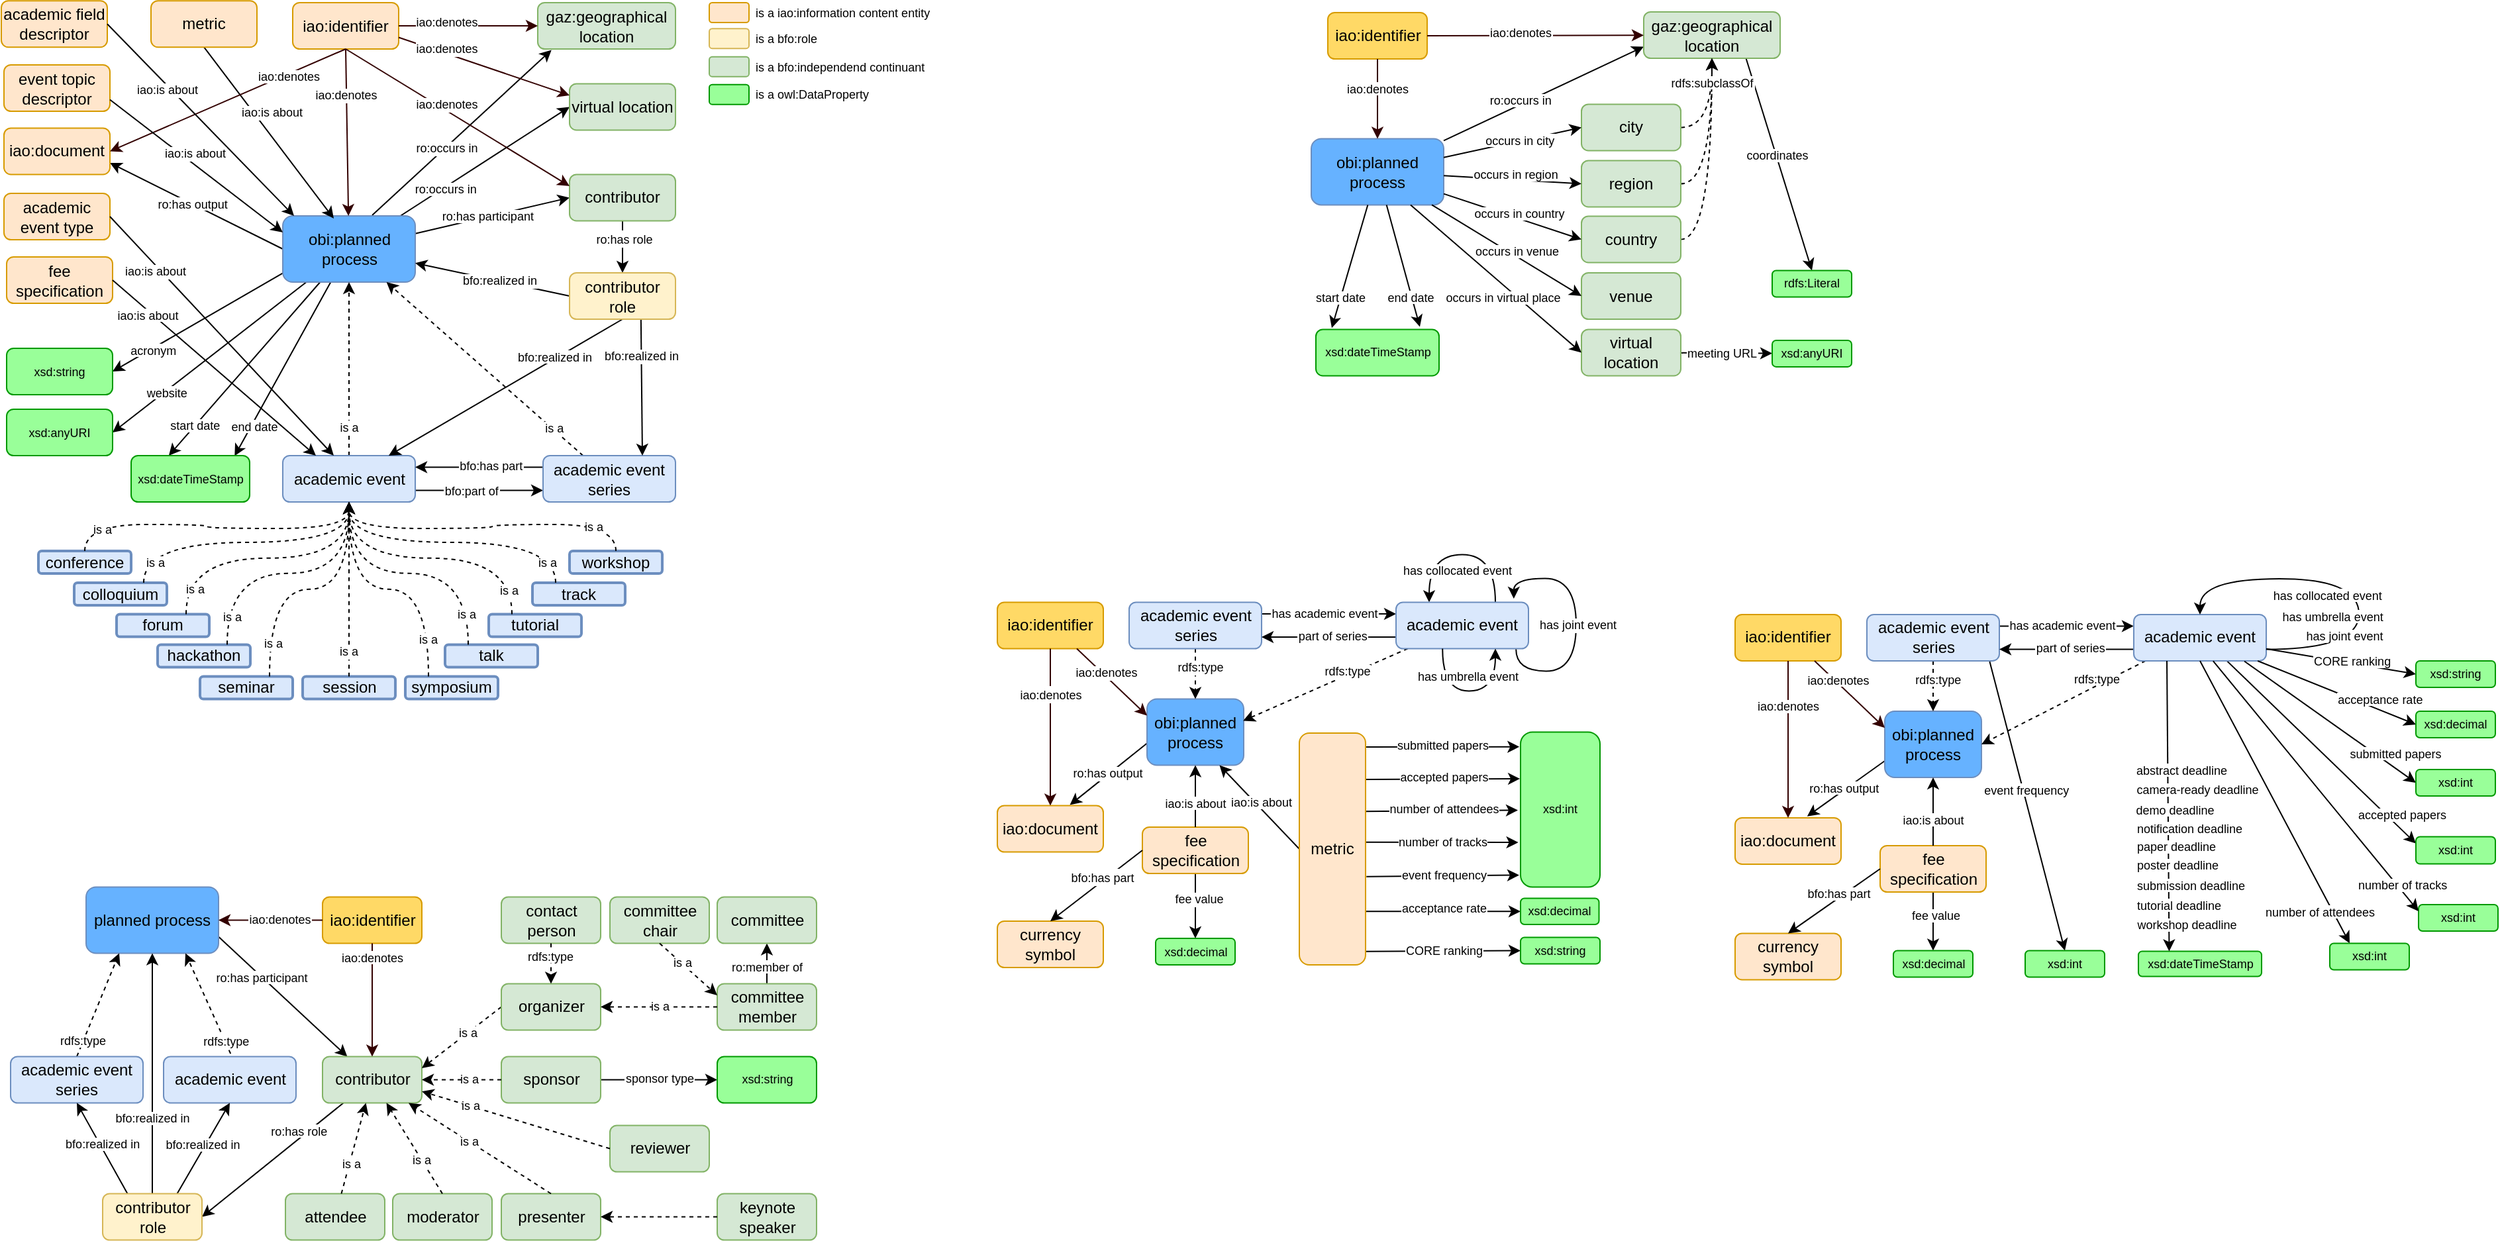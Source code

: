 <mxfile version="14.6.13" type="device"><diagram id="XlcqcISUj7BydUBP5Hp8" name="Page-1"><mxGraphModel dx="1086" dy="3936" grid="0" gridSize="10" guides="1" tooltips="1" connect="1" arrows="1" fold="1" page="1" pageScale="1" pageWidth="4681" pageHeight="3300" math="0" shadow="0"><root><mxCell id="0"/><mxCell id="1" parent="0"/><mxCell id="Seql-xmgVKm__3phVRuk-27" style="edgeStyle=none;rounded=0;orthogonalLoop=1;jettySize=auto;html=1;fontSize=9;entryX=0.1;entryY=1.02;entryDx=0;entryDy=0;entryPerimeter=0;exitX=0.675;exitY=-0.009;exitDx=0;exitDy=0;exitPerimeter=0;" parent="1" source="Seql-xmgVKm__3phVRuk-1" target="Seql-xmgVKm__3phVRuk-12" edge="1"><mxGeometry relative="1" as="geometry"/></mxCell><mxCell id="kILNPfROv_s877gm6IUE-121" value="ro:occurs in" style="edgeLabel;html=1;align=center;verticalAlign=middle;resizable=0;points=[];fontSize=9;" parent="Seql-xmgVKm__3phVRuk-27" vertex="1" connectable="0"><mxGeometry x="0.086" relative="1" as="geometry"><mxPoint x="-18.02" y="17.47" as="offset"/></mxGeometry></mxCell><mxCell id="Seql-xmgVKm__3phVRuk-28" style="edgeStyle=none;rounded=0;orthogonalLoop=1;jettySize=auto;html=1;entryX=0;entryY=0.5;entryDx=0;entryDy=0;fontSize=9;" parent="1" source="Seql-xmgVKm__3phVRuk-1" target="Seql-xmgVKm__3phVRuk-4" edge="1"><mxGeometry relative="1" as="geometry"/></mxCell><mxCell id="Seql-xmgVKm__3phVRuk-50" value="ro:has participant" style="edgeLabel;align=center;verticalAlign=middle;resizable=0;points=[];fontSize=9;" parent="Seql-xmgVKm__3phVRuk-28" vertex="1" connectable="0"><mxGeometry x="-0.1" relative="1" as="geometry"><mxPoint x="2.09" y="-1.15" as="offset"/></mxGeometry></mxCell><mxCell id="Seql-xmgVKm__3phVRuk-49" style="edgeStyle=none;rounded=0;orthogonalLoop=1;jettySize=auto;html=1;fontSize=9;entryX=0;entryY=0.5;entryDx=0;entryDy=0;" parent="1" source="Seql-xmgVKm__3phVRuk-1" target="Seql-xmgVKm__3phVRuk-48" edge="1"><mxGeometry relative="1" as="geometry"/></mxCell><mxCell id="Seql-xmgVKm__3phVRuk-114" value="ro:occurs in" style="edgeLabel;align=center;verticalAlign=middle;resizable=0;points=[];fontSize=9;" parent="Seql-xmgVKm__3phVRuk-49" vertex="1" connectable="0"><mxGeometry x="-0.254" y="-2" relative="1" as="geometry"><mxPoint x="-14.52" y="8.24" as="offset"/></mxGeometry></mxCell><mxCell id="kILNPfROv_s877gm6IUE-110" style="edgeStyle=none;rounded=0;orthogonalLoop=1;jettySize=auto;html=1;strokeColor=#000000;fontSize=9;entryX=1;entryY=0.5;entryDx=0;entryDy=0;" parent="1" source="Seql-xmgVKm__3phVRuk-1" target="kILNPfROv_s877gm6IUE-108" edge="1"><mxGeometry relative="1" as="geometry"/></mxCell><mxCell id="kILNPfROv_s877gm6IUE-111" value="website" style="edgeLabel;align=center;verticalAlign=middle;resizable=0;points=[];fontSize=9;" parent="kILNPfROv_s877gm6IUE-110" vertex="1" connectable="0"><mxGeometry x="-0.085" y="-1" relative="1" as="geometry"><mxPoint x="-38" y="32" as="offset"/></mxGeometry></mxCell><mxCell id="kILNPfROv_s877gm6IUE-114" style="edgeStyle=none;rounded=0;orthogonalLoop=1;jettySize=auto;html=1;strokeColor=#000000;fontSize=9;entryX=1;entryY=0.5;entryDx=0;entryDy=0;exitX=0.018;exitY=0.843;exitDx=0;exitDy=0;exitPerimeter=0;" parent="1" source="Seql-xmgVKm__3phVRuk-1" target="kILNPfROv_s877gm6IUE-109" edge="1"><mxGeometry relative="1" as="geometry"><mxPoint x="115" y="-2959" as="targetPoint"/></mxGeometry></mxCell><mxCell id="kILNPfROv_s877gm6IUE-115" value="acronym" style="edgeLabel;align=center;verticalAlign=middle;resizable=0;points=[];fontSize=9;" parent="kILNPfROv_s877gm6IUE-114" vertex="1" connectable="0"><mxGeometry x="0.512" relative="1" as="geometry"><mxPoint x="-1" y="2" as="offset"/></mxGeometry></mxCell><mxCell id="kILNPfROv_s877gm6IUE-117" style="edgeStyle=none;rounded=0;orthogonalLoop=1;jettySize=auto;html=1;strokeColor=#000000;fontSize=9;entryX=0.318;entryY=0;entryDx=0;entryDy=0;entryPerimeter=0;" parent="1" source="Seql-xmgVKm__3phVRuk-1" target="kILNPfROv_s877gm6IUE-116" edge="1"><mxGeometry relative="1" as="geometry"><mxPoint x="299" y="-3015" as="sourcePoint"/></mxGeometry></mxCell><mxCell id="kILNPfROv_s877gm6IUE-120" value="start date" style="edgeLabel;align=center;verticalAlign=middle;resizable=0;points=[];fontSize=9;" parent="kILNPfROv_s877gm6IUE-117" vertex="1" connectable="0"><mxGeometry x="0.462" y="-2" relative="1" as="geometry"><mxPoint x="-9.62" y="13.35" as="offset"/></mxGeometry></mxCell><mxCell id="kILNPfROv_s877gm6IUE-118" style="edgeStyle=none;rounded=0;orthogonalLoop=1;jettySize=auto;html=1;entryX=0.873;entryY=0.008;entryDx=0;entryDy=0;strokeColor=#000000;fontSize=9;entryPerimeter=0;" parent="1" source="Seql-xmgVKm__3phVRuk-1" target="kILNPfROv_s877gm6IUE-116" edge="1"><mxGeometry relative="1" as="geometry"/></mxCell><mxCell id="kILNPfROv_s877gm6IUE-119" value="end date" style="edgeLabel;align=center;verticalAlign=middle;resizable=0;points=[];fontSize=9;" parent="kILNPfROv_s877gm6IUE-118" vertex="1" connectable="0"><mxGeometry x="0.463" relative="1" as="geometry"><mxPoint x="-4.67" y="12.86" as="offset"/></mxGeometry></mxCell><mxCell id="kILNPfROv_s877gm6IUE-238" style="edgeStyle=none;rounded=0;orthogonalLoop=1;jettySize=auto;html=1;exitX=0;exitY=0.5;exitDx=0;exitDy=0;entryX=1;entryY=0.75;entryDx=0;entryDy=0;strokeColor=#000000;fontSize=9;" parent="1" source="Seql-xmgVKm__3phVRuk-1" target="kILNPfROv_s877gm6IUE-237" edge="1"><mxGeometry relative="1" as="geometry"/></mxCell><mxCell id="kILNPfROv_s877gm6IUE-240" value="ro:has output" style="edgeLabel;align=center;verticalAlign=middle;resizable=0;points=[];fontSize=9;" parent="kILNPfROv_s877gm6IUE-238" vertex="1" connectable="0"><mxGeometry x="0.164" relative="1" as="geometry"><mxPoint x="7.91" y="3.44" as="offset"/></mxGeometry></mxCell><mxCell id="Seql-xmgVKm__3phVRuk-1" value="obi:planned process" style="rounded=1;whiteSpace=wrap;strokeColor=#6c8ebf;fillColor=#66B2FF;" parent="1" vertex="1"><mxGeometry x="273.5" y="-3055" width="100" height="50" as="geometry"/></mxCell><mxCell id="Seql-xmgVKm__3phVRuk-16" style="rounded=0;orthogonalLoop=1;jettySize=auto;html=1;dashed=1;" parent="1" source="Seql-xmgVKm__3phVRuk-2" target="Seql-xmgVKm__3phVRuk-1" edge="1"><mxGeometry relative="1" as="geometry"/></mxCell><mxCell id="kILNPfROv_s877gm6IUE-101" value="is a" style="edgeLabel;align=center;verticalAlign=middle;resizable=0;points=[];fontSize=9;" parent="Seql-xmgVKm__3phVRuk-16" vertex="1" connectable="0"><mxGeometry x="0.146" y="-1" relative="1" as="geometry"><mxPoint x="-1" y="53.24" as="offset"/></mxGeometry></mxCell><mxCell id="kILNPfROv_s877gm6IUE-81" style="edgeStyle=none;rounded=0;orthogonalLoop=1;jettySize=auto;html=1;exitX=1;exitY=0.75;exitDx=0;exitDy=0;entryX=0;entryY=0.75;entryDx=0;entryDy=0;fontSize=9;" parent="1" source="Seql-xmgVKm__3phVRuk-2" target="Seql-xmgVKm__3phVRuk-3" edge="1"><mxGeometry relative="1" as="geometry"/></mxCell><mxCell id="kILNPfROv_s877gm6IUE-82" value="bfo:part of " style="edgeLabel;align=center;verticalAlign=middle;resizable=0;points=[];fontSize=9;" parent="kILNPfROv_s877gm6IUE-81" vertex="1" connectable="0"><mxGeometry x="0.184" y="2" relative="1" as="geometry"><mxPoint x="-14.64" y="1.75" as="offset"/></mxGeometry></mxCell><mxCell id="Seql-xmgVKm__3phVRuk-2" value="academic event" style="rounded=1;whiteSpace=wrap;fillColor=#dae8fc;strokeColor=#6c8ebf;" parent="1" vertex="1"><mxGeometry x="273.5" y="-2874" width="100" height="35" as="geometry"/></mxCell><mxCell id="Seql-xmgVKm__3phVRuk-17" style="edgeStyle=none;rounded=0;orthogonalLoop=1;jettySize=auto;html=1;dashed=1;" parent="1" source="Seql-xmgVKm__3phVRuk-3" target="Seql-xmgVKm__3phVRuk-1" edge="1"><mxGeometry relative="1" as="geometry"><mxPoint x="321" y="-3001" as="targetPoint"/></mxGeometry></mxCell><mxCell id="kILNPfROv_s877gm6IUE-102" value="is a" style="edgeLabel;align=center;verticalAlign=middle;resizable=0;points=[];fontSize=9;" parent="Seql-xmgVKm__3phVRuk-17" vertex="1" connectable="0"><mxGeometry x="-0.168" y="-2" relative="1" as="geometry"><mxPoint x="38.75" y="35.03" as="offset"/></mxGeometry></mxCell><mxCell id="kILNPfROv_s877gm6IUE-83" style="edgeStyle=none;rounded=0;orthogonalLoop=1;jettySize=auto;html=1;exitX=0;exitY=0.25;exitDx=0;exitDy=0;entryX=1;entryY=0.25;entryDx=0;entryDy=0;strokeColor=#000000;fontSize=9;" parent="1" source="Seql-xmgVKm__3phVRuk-3" target="Seql-xmgVKm__3phVRuk-2" edge="1"><mxGeometry relative="1" as="geometry"/></mxCell><mxCell id="kILNPfROv_s877gm6IUE-84" value="bfo:has part" style="edgeLabel;align=center;verticalAlign=middle;resizable=0;points=[];fontSize=9;" parent="kILNPfROv_s877gm6IUE-83" vertex="1" connectable="0"><mxGeometry x="-0.254" y="2" relative="1" as="geometry"><mxPoint x="-3.36" y="-3.75" as="offset"/></mxGeometry></mxCell><mxCell id="Seql-xmgVKm__3phVRuk-3" value="academic event series" style="rounded=1;whiteSpace=wrap;fillColor=#dae8fc;strokeColor=#6c8ebf;" parent="1" vertex="1"><mxGeometry x="470" y="-2874" width="100" height="35" as="geometry"/></mxCell><mxCell id="Seql-xmgVKm__3phVRuk-21" value="" style="edgeStyle=none;rounded=0;orthogonalLoop=1;jettySize=auto;html=1;exitX=0.5;exitY=1;exitDx=0;exitDy=0;fontSize=9;" parent="1" source="Seql-xmgVKm__3phVRuk-4" target="Seql-xmgVKm__3phVRuk-5" edge="1"><mxGeometry x="-0.405" y="37" relative="1" as="geometry"><mxPoint as="offset"/></mxGeometry></mxCell><mxCell id="kILNPfROv_s877gm6IUE-88" value="&lt;font style=&quot;font-size: 9px&quot;&gt;ro:has role&lt;/font&gt;" style="edgeLabel;html=1;align=center;verticalAlign=middle;resizable=0;points=[];" parent="Seql-xmgVKm__3phVRuk-21" vertex="1" connectable="0"><mxGeometry x="-0.336" y="1" relative="1" as="geometry"><mxPoint as="offset"/></mxGeometry></mxCell><mxCell id="Seql-xmgVKm__3phVRuk-4" value="contributor" style="rounded=1;whiteSpace=wrap;fillColor=#d5e8d4;strokeColor=#82b366;" parent="1" vertex="1"><mxGeometry x="490" y="-3086.27" width="80" height="35" as="geometry"/></mxCell><mxCell id="Seql-xmgVKm__3phVRuk-18" style="edgeStyle=none;rounded=0;orthogonalLoop=1;jettySize=auto;html=1;exitX=0.674;exitY=0.988;exitDx=0;exitDy=0;fontSize=9;entryX=0.75;entryY=0;entryDx=0;entryDy=0;exitPerimeter=0;" parent="1" source="Seql-xmgVKm__3phVRuk-5" target="Seql-xmgVKm__3phVRuk-3" edge="1"><mxGeometry relative="1" as="geometry"/></mxCell><mxCell id="kILNPfROv_s877gm6IUE-425" value="bfo:realized in" style="edgeLabel;html=1;align=center;verticalAlign=middle;resizable=0;points=[];fontSize=9;" parent="Seql-xmgVKm__3phVRuk-18" vertex="1" connectable="0"><mxGeometry x="-0.243" y="1" relative="1" as="geometry"><mxPoint x="-1.33" y="-10.39" as="offset"/></mxGeometry></mxCell><mxCell id="Seql-xmgVKm__3phVRuk-19" style="edgeStyle=none;rounded=0;orthogonalLoop=1;jettySize=auto;html=1;exitX=0;exitY=0.5;exitDx=0;exitDy=0;fontSize=9;" parent="1" source="Seql-xmgVKm__3phVRuk-5" target="Seql-xmgVKm__3phVRuk-1" edge="1"><mxGeometry relative="1" as="geometry"><mxPoint x="433" y="-2948" as="sourcePoint"/></mxGeometry></mxCell><mxCell id="kILNPfROv_s877gm6IUE-424" value="bfo:realized in" style="edgeLabel;html=1;align=center;verticalAlign=middle;resizable=0;points=[];fontSize=9;" parent="Seql-xmgVKm__3phVRuk-19" vertex="1" connectable="0"><mxGeometry x="-0.195" y="-1" relative="1" as="geometry"><mxPoint x="-6.17" y="-0.76" as="offset"/></mxGeometry></mxCell><mxCell id="Seql-xmgVKm__3phVRuk-20" style="edgeStyle=none;rounded=0;orthogonalLoop=1;jettySize=auto;html=1;exitX=0.5;exitY=1;exitDx=0;exitDy=0;fontSize=9;" parent="1" source="Seql-xmgVKm__3phVRuk-5" target="Seql-xmgVKm__3phVRuk-2" edge="1"><mxGeometry relative="1" as="geometry"/></mxCell><mxCell id="Seql-xmgVKm__3phVRuk-52" value="bfo:realized in" style="edgeLabel;align=center;verticalAlign=middle;resizable=0;points=[];fontSize=9;" parent="Seql-xmgVKm__3phVRuk-20" vertex="1" connectable="0"><mxGeometry x="-0.083" relative="1" as="geometry"><mxPoint x="29.52" y="-19.05" as="offset"/></mxGeometry></mxCell><mxCell id="Seql-xmgVKm__3phVRuk-5" value="contributor role" style="rounded=1;whiteSpace=wrap;fillColor=#fff2cc;strokeColor=#d6b656;" parent="1" vertex="1"><mxGeometry x="490" y="-3012" width="80" height="35" as="geometry"/></mxCell><mxCell id="Seql-xmgVKm__3phVRuk-6" value="fee specification" style="rounded=1;whiteSpace=wrap;fillColor=#ffe6cc;strokeColor=#d79b00;" parent="1" vertex="1"><mxGeometry x="65" y="-3024" width="80" height="35" as="geometry"/></mxCell><mxCell id="Seql-xmgVKm__3phVRuk-7" value="academic event type" style="rounded=1;whiteSpace=wrap;fillColor=#ffe6cc;strokeColor=#d79b00;" parent="1" vertex="1"><mxGeometry x="63" y="-3072" width="80" height="35" as="geometry"/></mxCell><mxCell id="Seql-xmgVKm__3phVRuk-8" value="academic field descriptor" style="rounded=1;whiteSpace=wrap;fillColor=#ffe6cc;strokeColor=#d79b00;" parent="1" vertex="1"><mxGeometry x="61" y="-3217.4" width="80" height="35" as="geometry"/></mxCell><mxCell id="Seql-xmgVKm__3phVRuk-9" value="event topic descriptor" style="rounded=1;whiteSpace=wrap;fillColor=#ffe6cc;strokeColor=#d79b00;" parent="1" vertex="1"><mxGeometry x="63" y="-3169" width="80" height="35" as="geometry"/></mxCell><mxCell id="Seql-xmgVKm__3phVRuk-84" style="edgeStyle=none;rounded=0;orthogonalLoop=1;jettySize=auto;html=1;entryX=0.385;entryY=0.04;entryDx=0;entryDy=0;exitX=0.5;exitY=1;exitDx=0;exitDy=0;entryPerimeter=0;" parent="1" source="Seql-xmgVKm__3phVRuk-10" target="Seql-xmgVKm__3phVRuk-1" edge="1"><mxGeometry relative="1" as="geometry"/></mxCell><mxCell id="kILNPfROv_s877gm6IUE-427" value="iao:is about" style="edgeLabel;html=1;align=center;verticalAlign=middle;resizable=0;points=[];fontSize=9;" parent="Seql-xmgVKm__3phVRuk-84" vertex="1" connectable="0"><mxGeometry x="-0.24" relative="1" as="geometry"><mxPoint x="13.22" y="0.32" as="offset"/></mxGeometry></mxCell><mxCell id="Seql-xmgVKm__3phVRuk-10" value="metric" style="rounded=1;whiteSpace=wrap;fillColor=#ffe6cc;strokeColor=#d79b00;" parent="1" vertex="1"><mxGeometry x="174" y="-3217.4" width="80" height="35" as="geometry"/></mxCell><mxCell id="Seql-xmgVKm__3phVRuk-11" value="iao:identifier" style="rounded=1;whiteSpace=wrap;strokeColor=#d79b00;fillColor=#ffe6cc;" parent="1" vertex="1"><mxGeometry x="281" y="-3216" width="80" height="35" as="geometry"/></mxCell><mxCell id="Seql-xmgVKm__3phVRuk-12" value="gaz:geographical location" style="rounded=1;fillColor=#d5e8d4;strokeColor=#82b366;whiteSpace=wrap;" parent="1" vertex="1"><mxGeometry x="466" y="-3216" width="104" height="35" as="geometry"/></mxCell><mxCell id="Seql-xmgVKm__3phVRuk-48" value="virtual location" style="rounded=1;whiteSpace=wrap;fillColor=#d5e8d4;strokeColor=#82b366;" parent="1" vertex="1"><mxGeometry x="490" y="-3154.77" width="80" height="35" as="geometry"/></mxCell><mxCell id="Seql-xmgVKm__3phVRuk-55" style="edgeStyle=none;rounded=0;orthogonalLoop=1;jettySize=auto;html=1;exitX=0.5;exitY=1;exitDx=0;exitDy=0;fillColor=#fff2cc;entryX=0;entryY=0.25;entryDx=0;entryDy=0;fontSize=9;strokeColor=#330000;" parent="1" source="Seql-xmgVKm__3phVRuk-11" target="Seql-xmgVKm__3phVRuk-4" edge="1"><mxGeometry relative="1" as="geometry"><mxPoint x="428" y="-3276" as="sourcePoint"/><mxPoint x="384.37" y="-3249" as="targetPoint"/></mxGeometry></mxCell><mxCell id="kILNPfROv_s877gm6IUE-421" value="iao:denotes" style="edgeLabel;html=1;align=center;verticalAlign=middle;resizable=0;points=[];fontSize=9;" parent="Seql-xmgVKm__3phVRuk-55" vertex="1" connectable="0"><mxGeometry x="-0.292" relative="1" as="geometry"><mxPoint x="15.8" y="5.18" as="offset"/></mxGeometry></mxCell><mxCell id="Seql-xmgVKm__3phVRuk-57" style="edgeStyle=none;rounded=0;orthogonalLoop=1;jettySize=auto;html=1;entryX=0;entryY=0.5;entryDx=0;entryDy=0;fillColor=#fff2cc;exitX=1;exitY=0.5;exitDx=0;exitDy=0;fontSize=9;strokeColor=#330000;" parent="1" source="Seql-xmgVKm__3phVRuk-11" target="Seql-xmgVKm__3phVRuk-12" edge="1"><mxGeometry relative="1" as="geometry"><mxPoint x="447" y="-3303" as="sourcePoint"/><mxPoint x="588.744" y="-3122" as="targetPoint"/></mxGeometry></mxCell><mxCell id="kILNPfROv_s877gm6IUE-423" value="iao:denotes" style="edgeLabel;html=1;align=center;verticalAlign=middle;resizable=0;points=[];fontSize=9;" parent="Seql-xmgVKm__3phVRuk-57" vertex="1" connectable="0"><mxGeometry x="-0.219" y="1" relative="1" as="geometry"><mxPoint x="-5.45" y="-1.5" as="offset"/></mxGeometry></mxCell><mxCell id="Seql-xmgVKm__3phVRuk-64" style="edgeStyle=none;rounded=0;orthogonalLoop=1;jettySize=auto;html=1;exitX=0.5;exitY=1;exitDx=0;exitDy=0;fillColor=#fff2cc;fontSize=9;strokeColor=#330000;" parent="1" source="Seql-xmgVKm__3phVRuk-11" target="Seql-xmgVKm__3phVRuk-1" edge="1"><mxGeometry relative="1" as="geometry"><mxPoint x="413.0" y="-3249" as="sourcePoint"/><mxPoint x="405" y="-3206" as="targetPoint"/></mxGeometry></mxCell><mxCell id="kILNPfROv_s877gm6IUE-420" value="iao:denotes" style="edgeLabel;html=1;align=center;verticalAlign=middle;resizable=0;points=[];fontSize=9;" parent="Seql-xmgVKm__3phVRuk-64" vertex="1" connectable="0"><mxGeometry x="-0.518" relative="1" as="geometry"><mxPoint x="-0.5" y="4.53" as="offset"/></mxGeometry></mxCell><mxCell id="Seql-xmgVKm__3phVRuk-83" style="edgeStyle=none;rounded=0;orthogonalLoop=1;jettySize=auto;html=1;entryX=0.25;entryY=0;entryDx=0;entryDy=0;exitX=1;exitY=0.5;exitDx=0;exitDy=0;" parent="1" source="Seql-xmgVKm__3phVRuk-6" target="Seql-xmgVKm__3phVRuk-2" edge="1"><mxGeometry relative="1" as="geometry"><mxPoint x="77.0" y="-3065.441" as="sourcePoint"/><mxPoint x="239" y="-3067.55" as="targetPoint"/></mxGeometry></mxCell><mxCell id="kILNPfROv_s877gm6IUE-90" value="iao:is about" style="edgeLabel;align=center;verticalAlign=middle;resizable=0;points=[];fontSize=9;" parent="Seql-xmgVKm__3phVRuk-83" vertex="1" connectable="0"><mxGeometry x="-0.44" y="-1" relative="1" as="geometry"><mxPoint x="-16" y="-12" as="offset"/></mxGeometry></mxCell><mxCell id="kILNPfROv_s877gm6IUE-3" style="edgeStyle=none;rounded=0;orthogonalLoop=1;jettySize=auto;html=1;exitX=1;exitY=0.75;exitDx=0;exitDy=0;" parent="1" source="kILNPfROv_s877gm6IUE-14" target="kILNPfROv_s877gm6IUE-20" edge="1"><mxGeometry relative="1" as="geometry"/></mxCell><mxCell id="kILNPfROv_s877gm6IUE-4" value="ro:has participant" style="edgeLabel;align=center;verticalAlign=middle;resizable=0;points=[];fontSize=9;" parent="kILNPfROv_s877gm6IUE-3" vertex="1" connectable="0"><mxGeometry x="-0.1" relative="1" as="geometry"><mxPoint x="-11.41" y="-10.39" as="offset"/></mxGeometry></mxCell><mxCell id="kILNPfROv_s877gm6IUE-14" value="planned process" style="rounded=1;whiteSpace=wrap;strokeColor=#6c8ebf;fillColor=#66B2FF;" parent="1" vertex="1"><mxGeometry x="125" y="-2548.25" width="100" height="50" as="geometry"/></mxCell><mxCell id="kILNPfROv_s877gm6IUE-15" style="rounded=0;orthogonalLoop=1;jettySize=auto;html=1;entryX=0.75;entryY=1;entryDx=0;entryDy=0;dashed=1;exitX=0.506;exitY=-0.063;exitDx=0;exitDy=0;exitPerimeter=0;" parent="1" source="kILNPfROv_s877gm6IUE-16" target="kILNPfROv_s877gm6IUE-14" edge="1"><mxGeometry relative="1" as="geometry"/></mxCell><mxCell id="kILNPfROv_s877gm6IUE-258" value="rdfs:type" style="edgeLabel;align=center;verticalAlign=middle;resizable=0;points=[];fontSize=9;" parent="kILNPfROv_s877gm6IUE-15" vertex="1" connectable="0"><mxGeometry x="-0.224" relative="1" as="geometry"><mxPoint x="9.69" y="19.49" as="offset"/></mxGeometry></mxCell><mxCell id="kILNPfROv_s877gm6IUE-16" value="academic event" style="rounded=1;whiteSpace=wrap;fillColor=#dae8fc;strokeColor=#6c8ebf;" parent="1" vertex="1"><mxGeometry x="183.5" y="-2420.25" width="100" height="35" as="geometry"/></mxCell><mxCell id="kILNPfROv_s877gm6IUE-17" style="rounded=0;orthogonalLoop=1;jettySize=auto;html=1;entryX=0.25;entryY=1;entryDx=0;entryDy=0;dashed=1;exitX=0.5;exitY=0;exitDx=0;exitDy=0;" parent="1" source="kILNPfROv_s877gm6IUE-18" target="kILNPfROv_s877gm6IUE-14" edge="1"><mxGeometry relative="1" as="geometry"><mxPoint x="271" y="-2347.25" as="targetPoint"/></mxGeometry></mxCell><mxCell id="kILNPfROv_s877gm6IUE-257" value="rdfs:type" style="edgeLabel;align=center;verticalAlign=middle;resizable=0;points=[];fontSize=9;" parent="kILNPfROv_s877gm6IUE-17" vertex="1" connectable="0"><mxGeometry x="-0.23" relative="1" as="geometry"><mxPoint x="-7.79" y="17.71" as="offset"/></mxGeometry></mxCell><mxCell id="kILNPfROv_s877gm6IUE-18" value="academic event series" style="rounded=1;whiteSpace=wrap;fillColor=#dae8fc;strokeColor=#6c8ebf;" parent="1" vertex="1"><mxGeometry x="68" y="-2420.25" width="100" height="35" as="geometry"/></mxCell><mxCell id="kILNPfROv_s877gm6IUE-19" value="" style="edgeStyle=none;rounded=0;orthogonalLoop=1;jettySize=auto;entryX=1;entryY=0.5;entryDx=0;entryDy=0;fontSize=9;" parent="1" source="kILNPfROv_s877gm6IUE-20" target="kILNPfROv_s877gm6IUE-27" edge="1"><mxGeometry x="0.021" y="-1" relative="1" as="geometry"><mxPoint as="offset"/></mxGeometry></mxCell><mxCell id="kILNPfROv_s877gm6IUE-263" value="ro:has role" style="edgeLabel;align=center;verticalAlign=middle;resizable=0;points=[];fontSize=9;" parent="kILNPfROv_s877gm6IUE-19" vertex="1" connectable="0"><mxGeometry x="-0.11" relative="1" as="geometry"><mxPoint x="13.84" y="-17.35" as="offset"/></mxGeometry></mxCell><mxCell id="kILNPfROv_s877gm6IUE-20" value="contributor" style="rounded=1;whiteSpace=wrap;fillColor=#d5e8d4;strokeColor=#82b366;" parent="1" vertex="1"><mxGeometry x="303.5" y="-2420.25" width="75" height="35" as="geometry"/></mxCell><mxCell id="kILNPfROv_s877gm6IUE-21" style="edgeStyle=none;rounded=0;orthogonalLoop=1;jettySize=auto;html=1;exitX=0.25;exitY=0;exitDx=0;exitDy=0;entryX=0.5;entryY=1;entryDx=0;entryDy=0;" parent="1" source="kILNPfROv_s877gm6IUE-27" target="kILNPfROv_s877gm6IUE-18" edge="1"><mxGeometry relative="1" as="geometry"/></mxCell><mxCell id="kILNPfROv_s877gm6IUE-22" value="bfo:realized in" style="edgeLabel;align=center;verticalAlign=middle;resizable=0;points=[];fontSize=9;" parent="kILNPfROv_s877gm6IUE-21" vertex="1" connectable="0"><mxGeometry x="0.206" y="-2" relative="1" as="geometry"><mxPoint x="2.49" y="4.64" as="offset"/></mxGeometry></mxCell><mxCell id="kILNPfROv_s877gm6IUE-23" style="edgeStyle=none;rounded=0;orthogonalLoop=1;jettySize=auto;html=1;" parent="1" source="kILNPfROv_s877gm6IUE-27" target="kILNPfROv_s877gm6IUE-14" edge="1"><mxGeometry relative="1" as="geometry"><mxPoint x="383" y="-2294.25" as="sourcePoint"/></mxGeometry></mxCell><mxCell id="kILNPfROv_s877gm6IUE-261" value="bfo:realized in" style="edgeLabel;align=center;verticalAlign=middle;resizable=0;points=[];fontSize=9;" parent="kILNPfROv_s877gm6IUE-23" vertex="1" connectable="0"><mxGeometry x="-0.405" y="-1" relative="1" as="geometry"><mxPoint x="-1" y="-3.36" as="offset"/></mxGeometry></mxCell><mxCell id="kILNPfROv_s877gm6IUE-25" style="edgeStyle=none;rounded=0;orthogonalLoop=1;jettySize=auto;html=1;exitX=0.75;exitY=0;exitDx=0;exitDy=0;entryX=0.5;entryY=1;entryDx=0;entryDy=0;" parent="1" source="kILNPfROv_s877gm6IUE-27" target="kILNPfROv_s877gm6IUE-16" edge="1"><mxGeometry relative="1" as="geometry"/></mxCell><mxCell id="kILNPfROv_s877gm6IUE-262" value="bfo:realized in" style="edgeLabel;align=center;verticalAlign=middle;resizable=0;points=[];fontSize=9;" parent="kILNPfROv_s877gm6IUE-25" vertex="1" connectable="0"><mxGeometry x="-0.253" relative="1" as="geometry"><mxPoint x="4.43" y="-11.96" as="offset"/></mxGeometry></mxCell><mxCell id="kILNPfROv_s877gm6IUE-27" value="contributor role" style="rounded=1;whiteSpace=wrap;fillColor=#fff2cc;strokeColor=#d6b656;" parent="1" vertex="1"><mxGeometry x="137.5" y="-2316.75" width="75" height="35" as="geometry"/></mxCell><mxCell id="kILNPfROv_s877gm6IUE-37" value="iao:identifier" style="rounded=1;whiteSpace=wrap;strokeColor=#d79b00;fillColor=#FFD966;" parent="1" vertex="1"><mxGeometry x="303.5" y="-2540.75" width="75" height="35" as="geometry"/></mxCell><mxCell id="kILNPfROv_s877gm6IUE-40" value="presenter" style="rounded=1;whiteSpace=wrap;fillColor=#d5e8d4;strokeColor=#82b366;" parent="1" vertex="1"><mxGeometry x="438.5" y="-2316.75" width="75" height="35" as="geometry"/></mxCell><mxCell id="kILNPfROv_s877gm6IUE-41" style="rounded=0;orthogonalLoop=1;jettySize=auto;html=1;dashed=1;exitX=0;exitY=0.5;exitDx=0;exitDy=0;entryX=1;entryY=0.25;entryDx=0;entryDy=0;" parent="1" source="kILNPfROv_s877gm6IUE-44" target="kILNPfROv_s877gm6IUE-20" edge="1"><mxGeometry relative="1" as="geometry"><mxPoint x="448" y="-2465.25" as="targetPoint"/><mxPoint x="385" y="-2237.25" as="sourcePoint"/><Array as="points"/></mxGeometry></mxCell><mxCell id="sxyojac47PeG9513rhUU-3" value="is a" style="edgeLabel;html=1;align=center;verticalAlign=middle;resizable=0;points=[];fontSize=9;" parent="kILNPfROv_s877gm6IUE-41" vertex="1" connectable="0"><mxGeometry x="-0.31" y="2" relative="1" as="geometry"><mxPoint x="-6" y="2" as="offset"/></mxGeometry></mxCell><mxCell id="kILNPfROv_s877gm6IUE-42" style="rounded=0;orthogonalLoop=1;jettySize=auto;html=1;dashed=1;exitX=0.5;exitY=0;exitDx=0;exitDy=0;" parent="1" source="kILNPfROv_s877gm6IUE-40" target="kILNPfROv_s877gm6IUE-20" edge="1"><mxGeometry relative="1" as="geometry"><mxPoint x="586" y="-2476.25" as="targetPoint"/><mxPoint x="665" y="-2580.25" as="sourcePoint"/></mxGeometry></mxCell><mxCell id="sxyojac47PeG9513rhUU-8" value="is a" style="edgeLabel;html=1;align=center;verticalAlign=middle;resizable=0;points=[];fontSize=9;" parent="kILNPfROv_s877gm6IUE-42" vertex="1" connectable="0"><mxGeometry x="0.152" relative="1" as="geometry"><mxPoint as="offset"/></mxGeometry></mxCell><mxCell id="kILNPfROv_s877gm6IUE-44" value="organizer" style="rounded=1;whiteSpace=wrap;html=1;fillColor=#d5e8d4;strokeColor=#82b366;" parent="1" vertex="1"><mxGeometry x="438.5" y="-2475.25" width="75" height="35" as="geometry"/></mxCell><mxCell id="kILNPfROv_s877gm6IUE-46" style="edgeStyle=none;rounded=0;orthogonalLoop=1;jettySize=auto;html=1;fillColor=#fff2cc;strokeColor=#330000;" parent="1" source="kILNPfROv_s877gm6IUE-37" target="kILNPfROv_s877gm6IUE-20" edge="1"><mxGeometry relative="1" as="geometry"><mxPoint x="378" y="-2622.25" as="sourcePoint"/><mxPoint x="334.37" y="-2595.25" as="targetPoint"/></mxGeometry></mxCell><mxCell id="kILNPfROv_s877gm6IUE-247" value="iao:denotes" style="edgeLabel;align=center;verticalAlign=middle;resizable=0;points=[];fontSize=9;" parent="kILNPfROv_s877gm6IUE-46" vertex="1" connectable="0"><mxGeometry x="-0.395" y="1" relative="1" as="geometry"><mxPoint x="-1" y="-15.71" as="offset"/></mxGeometry></mxCell><mxCell id="kILNPfROv_s877gm6IUE-50" style="edgeStyle=none;rounded=0;orthogonalLoop=1;jettySize=auto;html=1;fillColor=#fff2cc;entryX=1;entryY=0.5;entryDx=0;entryDy=0;strokeColor=#330000;" parent="1" source="kILNPfROv_s877gm6IUE-37" target="kILNPfROv_s877gm6IUE-14" edge="1"><mxGeometry relative="1" as="geometry"><mxPoint x="363.0" y="-2595.25" as="sourcePoint"/><mxPoint x="355" y="-2552.25" as="targetPoint"/></mxGeometry></mxCell><mxCell id="kILNPfROv_s877gm6IUE-248" value="iao:denotes" style="edgeLabel;align=center;verticalAlign=middle;resizable=0;points=[];fontSize=9;" parent="kILNPfROv_s877gm6IUE-50" vertex="1" connectable="0"><mxGeometry x="-0.372" y="-1" relative="1" as="geometry"><mxPoint x="-7.74" as="offset"/></mxGeometry></mxCell><mxCell id="kILNPfROv_s877gm6IUE-265" style="edgeStyle=none;rounded=0;orthogonalLoop=1;jettySize=auto;html=0;exitX=1;exitY=0.5;exitDx=0;exitDy=0;entryX=0;entryY=0.5;entryDx=0;entryDy=0;strokeColor=#000000;fontSize=9;" parent="1" source="kILNPfROv_s877gm6IUE-64" target="kILNPfROv_s877gm6IUE-264" edge="1"><mxGeometry relative="1" as="geometry"/></mxCell><mxCell id="kILNPfROv_s877gm6IUE-266" value="sponsor type" style="edgeLabel;align=center;verticalAlign=middle;resizable=0;points=[];fontSize=9;" parent="kILNPfROv_s877gm6IUE-265" vertex="1" connectable="0"><mxGeometry x="-0.196" y="1" relative="1" as="geometry"><mxPoint x="9" y="-0.5" as="offset"/></mxGeometry></mxCell><mxCell id="kILNPfROv_s877gm6IUE-64" value="sponsor" style="rounded=1;whiteSpace=wrap;fillColor=#d5e8d4;strokeColor=#82b366;" parent="1" vertex="1"><mxGeometry x="438.5" y="-2420.25" width="75" height="35" as="geometry"/></mxCell><mxCell id="kILNPfROv_s877gm6IUE-65" value="attendee" style="rounded=1;whiteSpace=wrap;fillColor=#d5e8d4;strokeColor=#82b366;" parent="1" vertex="1"><mxGeometry x="275.5" y="-2316.75" width="75" height="35" as="geometry"/></mxCell><mxCell id="kILNPfROv_s877gm6IUE-66" value="reviewer" style="rounded=1;whiteSpace=wrap;fillColor=#d5e8d4;strokeColor=#82b366;" parent="1" vertex="1"><mxGeometry x="520.5" y="-2368.25" width="75" height="35" as="geometry"/></mxCell><mxCell id="kILNPfROv_s877gm6IUE-67" value="keynote speaker" style="rounded=1;whiteSpace=wrap;fillColor=#d5e8d4;strokeColor=#82b366;" parent="1" vertex="1"><mxGeometry x="601.5" y="-2316.75" width="75" height="35" as="geometry"/></mxCell><mxCell id="kILNPfROv_s877gm6IUE-68" value="contact person" style="rounded=1;whiteSpace=wrap;fillColor=#d5e8d4;strokeColor=#82b366;" parent="1" vertex="1"><mxGeometry x="438.5" y="-2540.75" width="75" height="35" as="geometry"/></mxCell><mxCell id="kILNPfROv_s877gm6IUE-283" style="edgeStyle=none;rounded=0;orthogonalLoop=1;jettySize=auto;html=0;exitX=0.5;exitY=0;exitDx=0;exitDy=0;entryX=0.5;entryY=1;entryDx=0;entryDy=0;strokeColor=#000000;fontSize=9;" parent="1" source="kILNPfROv_s877gm6IUE-69" target="kILNPfROv_s877gm6IUE-279" edge="1"><mxGeometry relative="1" as="geometry"/></mxCell><mxCell id="kILNPfROv_s877gm6IUE-284" value="ro:member of" style="edgeLabel;align=center;verticalAlign=middle;resizable=0;points=[];fontSize=9;" parent="kILNPfROv_s877gm6IUE-283" vertex="1" connectable="0"><mxGeometry x="-0.316" y="1" relative="1" as="geometry"><mxPoint x="1" y="-2.71" as="offset"/></mxGeometry></mxCell><mxCell id="kILNPfROv_s877gm6IUE-69" value="committee member" style="rounded=1;whiteSpace=wrap;fillColor=#d5e8d4;strokeColor=#82b366;" parent="1" vertex="1"><mxGeometry x="601.5" y="-2475.25" width="75" height="35" as="geometry"/></mxCell><mxCell id="kILNPfROv_s877gm6IUE-70" value="committee chair" style="rounded=1;whiteSpace=wrap;fillColor=#d5e8d4;strokeColor=#82b366;" parent="1" vertex="1"><mxGeometry x="520.5" y="-2540.75" width="75" height="35" as="geometry"/></mxCell><mxCell id="kILNPfROv_s877gm6IUE-71" style="rounded=0;orthogonalLoop=1;jettySize=auto;html=1;dashed=1;entryX=0.5;entryY=0;entryDx=0;entryDy=0;exitX=0.5;exitY=1;exitDx=0;exitDy=0;" parent="1" source="kILNPfROv_s877gm6IUE-68" target="kILNPfROv_s877gm6IUE-44" edge="1"><mxGeometry relative="1" as="geometry"><mxPoint x="694" y="-2512.25" as="targetPoint"/><mxPoint x="736.5" y="-2536.25" as="sourcePoint"/></mxGeometry></mxCell><mxCell id="kILNPfROv_s877gm6IUE-267" value="rdfs:type" style="edgeLabel;align=center;verticalAlign=middle;resizable=0;points=[];fontSize=9;" parent="kILNPfROv_s877gm6IUE-71" vertex="1" connectable="0"><mxGeometry x="-0.331" relative="1" as="geometry"><mxPoint x="-0.5" y="-0.57" as="offset"/></mxGeometry></mxCell><mxCell id="kILNPfROv_s877gm6IUE-72" style="rounded=0;orthogonalLoop=1;jettySize=auto;html=1;entryX=1;entryY=0.5;entryDx=0;entryDy=0;dashed=1;exitX=0;exitY=0.5;exitDx=0;exitDy=0;" parent="1" source="kILNPfROv_s877gm6IUE-69" target="kILNPfROv_s877gm6IUE-44" edge="1"><mxGeometry relative="1" as="geometry"><mxPoint x="699" y="-2457.75" as="targetPoint"/><mxPoint x="768" y="-2595.75" as="sourcePoint"/><Array as="points"/></mxGeometry></mxCell><mxCell id="sxyojac47PeG9513rhUU-11" value="is a" style="edgeLabel;html=1;align=center;verticalAlign=middle;resizable=0;points=[];fontSize=9;" parent="kILNPfROv_s877gm6IUE-72" vertex="1" connectable="0"><mxGeometry x="-0.302" y="1" relative="1" as="geometry"><mxPoint x="-13" y="-2" as="offset"/></mxGeometry></mxCell><mxCell id="kILNPfROv_s877gm6IUE-73" style="edgeStyle=none;rounded=0;orthogonalLoop=1;jettySize=auto;html=1;entryX=1;entryY=0.5;entryDx=0;entryDy=0;dashed=1;exitX=0;exitY=0.5;exitDx=0;exitDy=0;" parent="1" source="kILNPfROv_s877gm6IUE-67" target="kILNPfROv_s877gm6IUE-40" edge="1"><mxGeometry relative="1" as="geometry"><mxPoint x="699" y="-2457.75" as="targetPoint"/><mxPoint x="775" y="-2443.75" as="sourcePoint"/></mxGeometry></mxCell><mxCell id="kILNPfROv_s877gm6IUE-79" style="rounded=0;orthogonalLoop=1;jettySize=auto;html=1;entryX=1;entryY=0.5;entryDx=0;entryDy=0;dashed=1;exitX=0;exitY=0.5;exitDx=0;exitDy=0;" parent="1" source="kILNPfROv_s877gm6IUE-64" target="kILNPfROv_s877gm6IUE-20" edge="1"><mxGeometry relative="1" as="geometry"><mxPoint x="517" y="-2420.75" as="targetPoint"/><mxPoint x="624" y="-2408.75" as="sourcePoint"/></mxGeometry></mxCell><mxCell id="sxyojac47PeG9513rhUU-6" value="is a" style="edgeLabel;html=1;align=center;verticalAlign=middle;resizable=0;points=[];fontSize=9;" parent="kILNPfROv_s877gm6IUE-79" vertex="1" connectable="0"><mxGeometry x="-0.136" relative="1" as="geometry"><mxPoint x="1" y="-1" as="offset"/></mxGeometry></mxCell><mxCell id="kILNPfROv_s877gm6IUE-108" value="xsd:anyURI" style="rounded=1;whiteSpace=wrap;shadow=0;glass=0;sketch=0;strokeWidth=1;fontSize=9;strokeColor=#009900;fillColor=#99FF99;" parent="1" vertex="1"><mxGeometry x="65" y="-2909" width="80" height="35" as="geometry"/></mxCell><mxCell id="kILNPfROv_s877gm6IUE-109" value="xsd:string" style="rounded=1;whiteSpace=wrap;shadow=0;glass=0;sketch=0;strokeWidth=1;fontSize=9;strokeColor=#009900;fillColor=#99FF99;" parent="1" vertex="1"><mxGeometry x="65" y="-2955" width="80" height="35" as="geometry"/></mxCell><mxCell id="kILNPfROv_s877gm6IUE-116" value="xsd:dateTimeStamp" style="rounded=1;whiteSpace=wrap;shadow=0;glass=0;sketch=0;strokeWidth=1;fontSize=9;strokeColor=#009900;fillColor=#99FF99;" parent="1" vertex="1"><mxGeometry x="159" y="-2874" width="89.5" height="35" as="geometry"/></mxCell><mxCell id="kILNPfROv_s877gm6IUE-173" style="edgeStyle=none;rounded=0;orthogonalLoop=1;jettySize=auto;html=1;fontSize=9;entryX=0;entryY=0.75;entryDx=0;entryDy=0;" parent="1" source="kILNPfROv_s877gm6IUE-175" target="kILNPfROv_s877gm6IUE-177" edge="1"><mxGeometry relative="1" as="geometry"/></mxCell><mxCell id="kILNPfROv_s877gm6IUE-174" value="ro:occurs in" style="edgeLabel;align=center;verticalAlign=middle;resizable=0;points=[];fontSize=9;" parent="kILNPfROv_s877gm6IUE-173" vertex="1" connectable="0"><mxGeometry x="0.086" relative="1" as="geometry"><mxPoint x="-24.06" y="7.71" as="offset"/></mxGeometry></mxCell><mxCell id="kILNPfROv_s877gm6IUE-175" value="obi:planned process" style="rounded=1;whiteSpace=wrap;html=1;strokeColor=#6c8ebf;fillColor=#66B2FF;" parent="1" vertex="1"><mxGeometry x="1050" y="-3113.27" width="100" height="50" as="geometry"/></mxCell><mxCell id="kILNPfROv_s877gm6IUE-176" value="iao:identifier" style="rounded=1;whiteSpace=wrap;html=1;strokeColor=#d79b00;fillColor=#FFD966;" parent="1" vertex="1"><mxGeometry x="1062.5" y="-3208.5" width="75" height="35" as="geometry"/></mxCell><mxCell id="kILNPfROv_s877gm6IUE-219" style="rounded=0;orthogonalLoop=1;jettySize=auto;html=1;exitX=0.75;exitY=1;exitDx=0;exitDy=0;strokeColor=#000000;fontSize=9;entryX=0.5;entryY=0;entryDx=0;entryDy=0;" parent="1" source="kILNPfROv_s877gm6IUE-177" target="kILNPfROv_s877gm6IUE-216" edge="1"><mxGeometry relative="1" as="geometry"/></mxCell><mxCell id="kILNPfROv_s877gm6IUE-220" value="coordinates" style="edgeLabel;align=center;verticalAlign=middle;resizable=0;points=[];fontSize=9;" parent="kILNPfROv_s877gm6IUE-219" vertex="1" connectable="0"><mxGeometry x="-0.288" y="2" relative="1" as="geometry"><mxPoint x="3.97" y="16.54" as="offset"/></mxGeometry></mxCell><mxCell id="kILNPfROv_s877gm6IUE-177" value="gaz:geographical location" style="rounded=1;whiteSpace=wrap;fillColor=#d5e8d4;strokeColor=#82b366;" parent="1" vertex="1"><mxGeometry x="1301" y="-3209" width="103" height="35" as="geometry"/></mxCell><mxCell id="kILNPfROv_s877gm6IUE-243" style="edgeStyle=none;rounded=0;orthogonalLoop=1;jettySize=auto;html=1;strokeColor=#000000;fontSize=9;" parent="1" source="kILNPfROv_s877gm6IUE-178" target="kILNPfROv_s877gm6IUE-242" edge="1"><mxGeometry relative="1" as="geometry"/></mxCell><mxCell id="kILNPfROv_s877gm6IUE-244" value="meeting URL" style="edgeLabel;align=center;verticalAlign=middle;resizable=0;points=[];fontSize=9;" parent="kILNPfROv_s877gm6IUE-243" vertex="1" connectable="0"><mxGeometry x="-0.395" relative="1" as="geometry"><mxPoint x="10.05" y="-0.31" as="offset"/></mxGeometry></mxCell><mxCell id="kILNPfROv_s877gm6IUE-178" value="virtual location" style="rounded=1;whiteSpace=wrap;html=1;fillColor=#d5e8d4;strokeColor=#82b366;" parent="1" vertex="1"><mxGeometry x="1254" y="-2969.27" width="75" height="35" as="geometry"/></mxCell><mxCell id="kILNPfROv_s877gm6IUE-181" style="edgeStyle=none;rounded=0;orthogonalLoop=1;jettySize=auto;html=1;fillColor=#fff2cc;exitX=1;exitY=0.5;exitDx=0;exitDy=0;fontSize=9;strokeColor=#330000;" parent="1" source="kILNPfROv_s877gm6IUE-176" target="kILNPfROv_s877gm6IUE-177" edge="1"><mxGeometry relative="1" as="geometry"><mxPoint x="1319.5" y="-3450" as="sourcePoint"/><mxPoint x="1461.244" y="-3269" as="targetPoint"/></mxGeometry></mxCell><mxCell id="kILNPfROv_s877gm6IUE-182" value="iao:denotes" style="edgeLabel;align=center;verticalAlign=middle;resizable=0;points=[];fontSize=9;" parent="kILNPfROv_s877gm6IUE-181" vertex="1" connectable="0"><mxGeometry x="-0.383" y="1" relative="1" as="geometry"><mxPoint x="20.03" y="-1.88" as="offset"/></mxGeometry></mxCell><mxCell id="kILNPfROv_s877gm6IUE-183" style="edgeStyle=none;rounded=0;orthogonalLoop=1;jettySize=auto;html=1;fillColor=#fff2cc;fontSize=9;strokeColor=#330000;" parent="1" source="kILNPfROv_s877gm6IUE-176" target="kILNPfROv_s877gm6IUE-175" edge="1"><mxGeometry relative="1" as="geometry"><mxPoint x="1262.5" y="-3379.27" as="sourcePoint"/><mxPoint x="1254.5" y="-3336.27" as="targetPoint"/></mxGeometry></mxCell><mxCell id="kILNPfROv_s877gm6IUE-184" value="iao:denotes" style="edgeLabel;align=center;verticalAlign=middle;resizable=0;points=[];fontSize=9;" parent="kILNPfROv_s877gm6IUE-183" vertex="1" connectable="0"><mxGeometry x="0.08" y="1" relative="1" as="geometry"><mxPoint x="-1" y="-10.5" as="offset"/></mxGeometry></mxCell><mxCell id="kILNPfROv_s877gm6IUE-186" style="edgeStyle=none;rounded=0;orthogonalLoop=1;jettySize=auto;html=1;fontSize=9;exitX=0.75;exitY=1;exitDx=0;exitDy=0;entryX=0;entryY=0.5;entryDx=0;entryDy=0;" parent="1" source="kILNPfROv_s877gm6IUE-175" target="kILNPfROv_s877gm6IUE-178" edge="1"><mxGeometry relative="1" as="geometry"><mxPoint x="1097" y="-3200.27" as="sourcePoint"/><mxPoint x="1197" y="-3156.27" as="targetPoint"/></mxGeometry></mxCell><mxCell id="kILNPfROv_s877gm6IUE-187" value="occurs in virtual place" style="edgeLabel;align=center;verticalAlign=middle;resizable=0;points=[];fontSize=9;" parent="kILNPfROv_s877gm6IUE-186" vertex="1" connectable="0"><mxGeometry x="0.086" relative="1" as="geometry"><mxPoint x="-0.25" y="9.07" as="offset"/></mxGeometry></mxCell><mxCell id="kILNPfROv_s877gm6IUE-204" style="edgeStyle=orthogonalEdgeStyle;rounded=0;orthogonalLoop=1;jettySize=auto;html=1;exitX=1;exitY=0.5;exitDx=0;exitDy=0;entryX=0.5;entryY=1;entryDx=0;entryDy=0;strokeColor=#000000;fontSize=9;dashed=1;curved=1;" parent="1" source="kILNPfROv_s877gm6IUE-191" target="kILNPfROv_s877gm6IUE-177" edge="1"><mxGeometry relative="1" as="geometry"/></mxCell><mxCell id="kILNPfROv_s877gm6IUE-191" value="city" style="rounded=1;whiteSpace=wrap;html=1;fillColor=#d5e8d4;strokeColor=#82b366;" parent="1" vertex="1"><mxGeometry x="1254" y="-3139.27" width="75" height="35" as="geometry"/></mxCell><mxCell id="kILNPfROv_s877gm6IUE-206" style="edgeStyle=orthogonalEdgeStyle;curved=1;rounded=0;orthogonalLoop=1;jettySize=auto;html=1;exitX=1;exitY=0.5;exitDx=0;exitDy=0;entryX=0.5;entryY=1;entryDx=0;entryDy=0;dashed=1;strokeColor=#000000;fontSize=9;" parent="1" source="kILNPfROv_s877gm6IUE-192" target="kILNPfROv_s877gm6IUE-177" edge="1"><mxGeometry relative="1" as="geometry"/></mxCell><mxCell id="kILNPfROv_s877gm6IUE-192" value="region" style="rounded=1;whiteSpace=wrap;html=1;fillColor=#d5e8d4;strokeColor=#82b366;" parent="1" vertex="1"><mxGeometry x="1254" y="-3096.77" width="75" height="35" as="geometry"/></mxCell><mxCell id="kILNPfROv_s877gm6IUE-208" style="edgeStyle=orthogonalEdgeStyle;curved=1;rounded=0;orthogonalLoop=1;jettySize=auto;html=1;exitX=1;exitY=0.5;exitDx=0;exitDy=0;entryX=0.5;entryY=1;entryDx=0;entryDy=0;dashed=1;strokeColor=#000000;fontSize=9;" parent="1" source="kILNPfROv_s877gm6IUE-193" target="kILNPfROv_s877gm6IUE-177" edge="1"><mxGeometry relative="1" as="geometry"/></mxCell><mxCell id="kILNPfROv_s877gm6IUE-241" value="rdfs:subclassOf" style="edgeLabel;align=center;verticalAlign=middle;resizable=0;points=[];fontSize=9;" parent="kILNPfROv_s877gm6IUE-208" vertex="1" connectable="0"><mxGeometry x="0.773" relative="1" as="geometry"><mxPoint as="offset"/></mxGeometry></mxCell><mxCell id="kILNPfROv_s877gm6IUE-193" value="country" style="rounded=1;whiteSpace=wrap;html=1;fillColor=#d5e8d4;strokeColor=#82b366;" parent="1" vertex="1"><mxGeometry x="1254" y="-3054.77" width="75" height="35" as="geometry"/></mxCell><mxCell id="kILNPfROv_s877gm6IUE-198" style="edgeStyle=none;rounded=0;orthogonalLoop=1;jettySize=auto;html=1;fontSize=9;entryX=0;entryY=0.5;entryDx=0;entryDy=0;" parent="1" source="kILNPfROv_s877gm6IUE-175" target="kILNPfROv_s877gm6IUE-191" edge="1"><mxGeometry relative="1" as="geometry"><mxPoint x="1111" y="-3201.27" as="sourcePoint"/><mxPoint x="1111" y="-3099.27" as="targetPoint"/></mxGeometry></mxCell><mxCell id="kILNPfROv_s877gm6IUE-428" value="occurs in city" style="edgeLabel;align=center;verticalAlign=middle;resizable=0;points=[];fontSize=9;" parent="kILNPfROv_s877gm6IUE-198" vertex="1" connectable="0"><mxGeometry x="0.178" y="1" relative="1" as="geometry"><mxPoint x="-3.43" y="1" as="offset"/></mxGeometry></mxCell><mxCell id="kILNPfROv_s877gm6IUE-200" style="edgeStyle=none;rounded=0;orthogonalLoop=1;jettySize=auto;html=1;fontSize=9;entryX=0;entryY=0.5;entryDx=0;entryDy=0;" parent="1" source="kILNPfROv_s877gm6IUE-175" target="kILNPfROv_s877gm6IUE-192" edge="1"><mxGeometry relative="1" as="geometry"><mxPoint x="1139.21" y="-3201.27" as="sourcePoint"/><mxPoint x="1256" y="-3097.77" as="targetPoint"/></mxGeometry></mxCell><mxCell id="kILNPfROv_s877gm6IUE-201" value="occurs in region" style="edgeLabel;align=center;verticalAlign=middle;resizable=0;points=[];fontSize=9;" parent="kILNPfROv_s877gm6IUE-200" vertex="1" connectable="0"><mxGeometry x="0.086" relative="1" as="geometry"><mxPoint x="-2.09" y="-4.6" as="offset"/></mxGeometry></mxCell><mxCell id="kILNPfROv_s877gm6IUE-202" style="edgeStyle=none;rounded=0;orthogonalLoop=1;jettySize=auto;html=1;fontSize=9;entryX=0;entryY=0.5;entryDx=0;entryDy=0;" parent="1" source="kILNPfROv_s877gm6IUE-175" target="kILNPfROv_s877gm6IUE-193" edge="1"><mxGeometry relative="1" as="geometry"><mxPoint x="1131.893" y="-3201.27" as="sourcePoint"/><mxPoint x="1256" y="-3052.77" as="targetPoint"/></mxGeometry></mxCell><mxCell id="kILNPfROv_s877gm6IUE-203" value="occurs in country" style="edgeLabel;align=center;verticalAlign=middle;resizable=0;points=[];fontSize=9;" parent="kILNPfROv_s877gm6IUE-202" vertex="1" connectable="0"><mxGeometry x="0.086" relative="1" as="geometry"><mxPoint x="0.56" y="-4.08" as="offset"/></mxGeometry></mxCell><mxCell id="kILNPfROv_s877gm6IUE-216" value="rdfs:Literal" style="rounded=1;whiteSpace=wrap;strokeWidth=1;fontSize=9;strokeColor=#009900;fillColor=#99FF99;" parent="1" vertex="1"><mxGeometry x="1398" y="-3013.77" width="60" height="20" as="geometry"/></mxCell><mxCell id="kILNPfROv_s877gm6IUE-231" style="edgeStyle=none;rounded=0;orthogonalLoop=1;jettySize=auto;html=1;strokeColor=#000000;fontSize=9;entryX=0.129;entryY=-0.033;entryDx=0;entryDy=0;entryPerimeter=0;" parent="1" source="kILNPfROv_s877gm6IUE-175" target="kILNPfROv_s877gm6IUE-235" edge="1"><mxGeometry relative="1" as="geometry"><mxPoint x="1021" y="-3034.27" as="sourcePoint"/></mxGeometry></mxCell><mxCell id="kILNPfROv_s877gm6IUE-232" value="start date" style="edgeLabel;align=center;verticalAlign=middle;resizable=0;points=[];fontSize=9;" parent="kILNPfROv_s877gm6IUE-231" vertex="1" connectable="0"><mxGeometry x="0.462" y="-2" relative="1" as="geometry"><mxPoint x="1.04" y="2.43" as="offset"/></mxGeometry></mxCell><mxCell id="kILNPfROv_s877gm6IUE-233" style="edgeStyle=none;rounded=0;orthogonalLoop=1;jettySize=auto;html=1;strokeColor=#000000;fontSize=9;entryX=0.844;entryY=-0.057;entryDx=0;entryDy=0;entryPerimeter=0;" parent="1" source="kILNPfROv_s877gm6IUE-175" target="kILNPfROv_s877gm6IUE-235" edge="1"><mxGeometry relative="1" as="geometry"><mxPoint x="1071" y="-3034.27" as="sourcePoint"/><mxPoint x="1116" y="-2971.27" as="targetPoint"/></mxGeometry></mxCell><mxCell id="kILNPfROv_s877gm6IUE-234" value="end date" style="edgeLabel;align=center;verticalAlign=middle;resizable=0;points=[];fontSize=9;" parent="kILNPfROv_s877gm6IUE-233" vertex="1" connectable="0"><mxGeometry x="0.463" relative="1" as="geometry"><mxPoint x="-0.3" y="1.98" as="offset"/></mxGeometry></mxCell><mxCell id="kILNPfROv_s877gm6IUE-235" value="&lt;font style=&quot;font-size: 9px&quot;&gt;xsd:dateTimeStamp&lt;/font&gt;" style="rounded=1;whiteSpace=wrap;html=1;shadow=0;glass=0;sketch=0;strokeWidth=1;fontSize=9;strokeColor=#009900;fillColor=#99FF99;" parent="1" vertex="1"><mxGeometry x="1053.5" y="-2969.27" width="93" height="35" as="geometry"/></mxCell><mxCell id="kILNPfROv_s877gm6IUE-237" value="iao:document" style="rounded=1;whiteSpace=wrap;fillColor=#ffe6cc;strokeColor=#d79b00;" parent="1" vertex="1"><mxGeometry x="63" y="-3121.27" width="80" height="35" as="geometry"/></mxCell><mxCell id="kILNPfROv_s877gm6IUE-242" value="xsd:anyURI" style="rounded=1;whiteSpace=wrap;strokeWidth=1;fontSize=9;strokeColor=#009900;fillColor=#99FF99;" parent="1" vertex="1"><mxGeometry x="1398" y="-2961.04" width="60" height="20" as="geometry"/></mxCell><mxCell id="kILNPfROv_s877gm6IUE-245" style="edgeStyle=none;rounded=0;orthogonalLoop=1;jettySize=auto;html=1;exitX=0;exitY=1;exitDx=0;exitDy=0;strokeColor=#000000;fontSize=9;" parent="1" source="Seql-xmgVKm__3phVRuk-1" target="Seql-xmgVKm__3phVRuk-1" edge="1"><mxGeometry relative="1" as="geometry"/></mxCell><mxCell id="kILNPfROv_s877gm6IUE-249" value="moderator" style="rounded=1;whiteSpace=wrap;fillColor=#d5e8d4;strokeColor=#82b366;" parent="1" vertex="1"><mxGeometry x="356.5" y="-2316.75" width="75" height="35" as="geometry"/></mxCell><mxCell id="kILNPfROv_s877gm6IUE-250" style="rounded=0;orthogonalLoop=1;jettySize=auto;html=1;dashed=1;exitX=0.5;exitY=0;exitDx=0;exitDy=0;" parent="1" source="kILNPfROv_s877gm6IUE-249" target="kILNPfROv_s877gm6IUE-20" edge="1"><mxGeometry relative="1" as="geometry"><mxPoint x="434.0" y="-2417.75" as="targetPoint"/><mxPoint x="484" y="-2306.25" as="sourcePoint"/></mxGeometry></mxCell><mxCell id="sxyojac47PeG9513rhUU-9" value="is a" style="edgeLabel;html=1;align=center;verticalAlign=middle;resizable=0;points=[];fontSize=9;" parent="kILNPfROv_s877gm6IUE-250" vertex="1" connectable="0"><mxGeometry x="-0.238" relative="1" as="geometry"><mxPoint as="offset"/></mxGeometry></mxCell><mxCell id="kILNPfROv_s877gm6IUE-251" style="rounded=0;orthogonalLoop=1;jettySize=auto;html=1;dashed=1;" parent="1" source="kILNPfROv_s877gm6IUE-65" target="kILNPfROv_s877gm6IUE-20" edge="1"><mxGeometry relative="1" as="geometry"><mxPoint x="434.0" y="-2417.75" as="targetPoint"/><mxPoint x="484" y="-2262.75" as="sourcePoint"/></mxGeometry></mxCell><mxCell id="sxyojac47PeG9513rhUU-10" value="is a" style="edgeLabel;html=1;align=center;verticalAlign=middle;resizable=0;points=[];fontSize=9;" parent="kILNPfROv_s877gm6IUE-251" vertex="1" connectable="0"><mxGeometry x="-0.32" y="-1" relative="1" as="geometry"><mxPoint as="offset"/></mxGeometry></mxCell><mxCell id="kILNPfROv_s877gm6IUE-252" style="rounded=0;orthogonalLoop=1;jettySize=auto;html=1;entryX=1;entryY=0.75;entryDx=0;entryDy=0;dashed=1;exitX=0;exitY=0.5;exitDx=0;exitDy=0;" parent="1" source="kILNPfROv_s877gm6IUE-66" target="kILNPfROv_s877gm6IUE-20" edge="1"><mxGeometry relative="1" as="geometry"><mxPoint x="434.0" y="-2417.75" as="targetPoint"/><mxPoint x="484" y="-2219.75" as="sourcePoint"/></mxGeometry></mxCell><mxCell id="sxyojac47PeG9513rhUU-7" value="is a" style="edgeLabel;html=1;align=center;verticalAlign=middle;resizable=0;points=[];fontSize=9;" parent="kILNPfROv_s877gm6IUE-252" vertex="1" connectable="0"><mxGeometry x="0.492" relative="1" as="geometry"><mxPoint as="offset"/></mxGeometry></mxCell><mxCell id="kILNPfROv_s877gm6IUE-253" style="edgeStyle=none;rounded=0;orthogonalLoop=1;jettySize=auto;html=1;exitX=0.5;exitY=1;exitDx=0;exitDy=0;fillColor=#fff2cc;entryX=1;entryY=0.5;entryDx=0;entryDy=0;fontSize=9;strokeColor=#330000;" parent="1" source="Seql-xmgVKm__3phVRuk-11" target="kILNPfROv_s877gm6IUE-237" edge="1"><mxGeometry relative="1" as="geometry"><mxPoint x="333.5" y="-3171" as="sourcePoint"/><mxPoint x="505" y="-3067.52" as="targetPoint"/></mxGeometry></mxCell><mxCell id="kILNPfROv_s877gm6IUE-254" value="iao:denotes" style="edgeLabel;align=center;verticalAlign=middle;resizable=0;points=[];fontSize=9;" parent="kILNPfROv_s877gm6IUE-253" vertex="1" connectable="0"><mxGeometry x="-0.596" y="2" relative="1" as="geometry"><mxPoint x="-8" y="3" as="offset"/></mxGeometry></mxCell><mxCell id="kILNPfROv_s877gm6IUE-256" style="rounded=0;orthogonalLoop=1;jettySize=auto;html=1;entryX=0;entryY=0.25;entryDx=0;entryDy=0;dashed=1;exitX=0.5;exitY=1;exitDx=0;exitDy=0;" parent="1" source="kILNPfROv_s877gm6IUE-70" target="kILNPfROv_s877gm6IUE-69" edge="1"><mxGeometry relative="1" as="geometry"><mxPoint x="520" y="-2496.25" as="targetPoint"/><mxPoint x="560" y="-2480.75" as="sourcePoint"/></mxGeometry></mxCell><mxCell id="sxyojac47PeG9513rhUU-12" value="is a" style="edgeLabel;html=1;align=center;verticalAlign=middle;resizable=0;points=[];fontSize=9;" parent="kILNPfROv_s877gm6IUE-256" vertex="1" connectable="0"><mxGeometry x="-0.424" relative="1" as="geometry"><mxPoint x="4" y="3" as="offset"/></mxGeometry></mxCell><mxCell id="kILNPfROv_s877gm6IUE-264" value="xsd:string" style="rounded=1;whiteSpace=wrap;shadow=0;glass=0;sketch=0;strokeWidth=1;fontSize=9;strokeColor=#009900;fillColor=#99FF99;" parent="1" vertex="1"><mxGeometry x="601.5" y="-2420.25" width="75" height="35" as="geometry"/></mxCell><mxCell id="kILNPfROv_s877gm6IUE-279" value="committee" style="rounded=1;whiteSpace=wrap;fillColor=#d5e8d4;strokeColor=#82b366;" parent="1" vertex="1"><mxGeometry x="601.5" y="-2540.75" width="75" height="35" as="geometry"/></mxCell><mxCell id="kILNPfROv_s877gm6IUE-285" style="edgeStyle=none;rounded=0;orthogonalLoop=1;jettySize=auto;html=1;exitX=1;exitY=0.75;exitDx=0;exitDy=0;fillColor=#fff2cc;entryX=0;entryY=0.25;entryDx=0;entryDy=0;fontSize=9;strokeColor=#330000;" parent="1" source="Seql-xmgVKm__3phVRuk-11" target="Seql-xmgVKm__3phVRuk-48" edge="1"><mxGeometry relative="1" as="geometry"><mxPoint x="333.5" y="-3171" as="sourcePoint"/><mxPoint x="505" y="-3067.52" as="targetPoint"/></mxGeometry></mxCell><mxCell id="kILNPfROv_s877gm6IUE-422" value="iao:denotes" style="edgeLabel;html=1;align=center;verticalAlign=middle;resizable=0;points=[];fontSize=9;" parent="kILNPfROv_s877gm6IUE-285" vertex="1" connectable="0"><mxGeometry x="-0.34" y="1" relative="1" as="geometry"><mxPoint x="-7.21" y="-4.67" as="offset"/></mxGeometry></mxCell><mxCell id="kILNPfROv_s877gm6IUE-287" style="edgeStyle=none;rounded=0;orthogonalLoop=1;jettySize=auto;html=1;exitX=0.01;exitY=0.658;exitDx=0;exitDy=0;strokeColor=#000000;fontSize=9;entryX=0.684;entryY=-0.013;entryDx=0;entryDy=0;entryPerimeter=0;exitPerimeter=0;" parent="1" source="kILNPfROv_s877gm6IUE-289" target="kILNPfROv_s877gm6IUE-309" edge="1"><mxGeometry relative="1" as="geometry"/></mxCell><mxCell id="kILNPfROv_s877gm6IUE-288" value="ro:has output" style="edgeLabel;html=1;align=center;verticalAlign=middle;resizable=0;points=[];fontSize=9;" parent="kILNPfROv_s877gm6IUE-287" vertex="1" connectable="0"><mxGeometry x="0.164" relative="1" as="geometry"><mxPoint x="3.32" y="-4.19" as="offset"/></mxGeometry></mxCell><mxCell id="kILNPfROv_s877gm6IUE-289" value="obi:planned process" style="rounded=1;whiteSpace=wrap;html=1;strokeColor=#6c8ebf;fillColor=#66B2FF;" parent="1" vertex="1"><mxGeometry x="926" y="-2690.25" width="73" height="50" as="geometry"/></mxCell><mxCell id="kILNPfROv_s877gm6IUE-290" style="rounded=0;orthogonalLoop=1;jettySize=auto;html=1;dashed=1;entryX=0.5;entryY=0;entryDx=0;entryDy=0;exitX=0.5;exitY=1;exitDx=0;exitDy=0;" parent="1" source="kILNPfROv_s877gm6IUE-294" target="kILNPfROv_s877gm6IUE-289" edge="1"><mxGeometry relative="1" as="geometry"/></mxCell><mxCell id="kILNPfROv_s877gm6IUE-291" value="rdfs:type" style="edgeLabel;html=1;align=center;verticalAlign=middle;resizable=0;points=[];fontSize=9;" parent="kILNPfROv_s877gm6IUE-290" vertex="1" connectable="0"><mxGeometry x="0.146" y="-1" relative="1" as="geometry"><mxPoint x="4.59" y="-8.2" as="offset"/></mxGeometry></mxCell><mxCell id="kILNPfROv_s877gm6IUE-292" style="edgeStyle=none;rounded=0;orthogonalLoop=1;jettySize=auto;html=1;fontSize=9;entryX=0;entryY=0.25;entryDx=0;entryDy=0;exitX=1;exitY=0.25;exitDx=0;exitDy=0;" parent="1" source="kILNPfROv_s877gm6IUE-294" target="kILNPfROv_s877gm6IUE-299" edge="1"><mxGeometry relative="1" as="geometry"><mxPoint x="1059" y="-2773.25" as="sourcePoint"/><mxPoint x="1075" y="-2798.25" as="targetPoint"/></mxGeometry></mxCell><mxCell id="kILNPfROv_s877gm6IUE-293" value="has academic event" style="edgeLabel;align=center;verticalAlign=middle;resizable=0;points=[];fontSize=9;" parent="kILNPfROv_s877gm6IUE-292" vertex="1" connectable="0"><mxGeometry x="0.184" y="2" relative="1" as="geometry"><mxPoint x="-12.5" y="1.25" as="offset"/></mxGeometry></mxCell><mxCell id="kILNPfROv_s877gm6IUE-294" value="academic event series" style="rounded=1;whiteSpace=wrap;html=1;fillColor=#dae8fc;strokeColor=#6c8ebf;" parent="1" vertex="1"><mxGeometry x="912.5" y="-2763.25" width="100" height="35" as="geometry"/></mxCell><mxCell id="kILNPfROv_s877gm6IUE-295" style="edgeStyle=none;rounded=0;orthogonalLoop=1;jettySize=auto;html=1;dashed=1;exitX=0.089;exitY=0.999;exitDx=0;exitDy=0;exitPerimeter=0;entryX=0.995;entryY=0.329;entryDx=0;entryDy=0;entryPerimeter=0;" parent="1" source="kILNPfROv_s877gm6IUE-299" target="kILNPfROv_s877gm6IUE-289" edge="1"><mxGeometry relative="1" as="geometry"><mxPoint x="856" y="-2547.25" as="targetPoint"/></mxGeometry></mxCell><mxCell id="kILNPfROv_s877gm6IUE-296" value="rdfs:type" style="edgeLabel;html=1;align=center;verticalAlign=middle;resizable=0;points=[];fontSize=9;" parent="kILNPfROv_s877gm6IUE-295" vertex="1" connectable="0"><mxGeometry x="-0.168" y="-2" relative="1" as="geometry"><mxPoint x="6.34" y="-3.34" as="offset"/></mxGeometry></mxCell><mxCell id="kILNPfROv_s877gm6IUE-297" style="edgeStyle=none;rounded=0;orthogonalLoop=1;jettySize=auto;html=1;strokeColor=#000000;fontSize=9;entryX=1;entryY=0.75;entryDx=0;entryDy=0;exitX=0;exitY=0.75;exitDx=0;exitDy=0;" parent="1" source="kILNPfROv_s877gm6IUE-299" target="kILNPfROv_s877gm6IUE-294" edge="1"><mxGeometry relative="1" as="geometry"><mxPoint x="1013" y="-2716.25" as="sourcePoint"/><mxPoint x="1027" y="-2718.25" as="targetPoint"/></mxGeometry></mxCell><mxCell id="kILNPfROv_s877gm6IUE-298" value="part of series" style="edgeLabel;align=center;verticalAlign=middle;resizable=0;points=[];fontSize=9;" parent="kILNPfROv_s877gm6IUE-297" vertex="1" connectable="0"><mxGeometry x="-0.254" y="2" relative="1" as="geometry"><mxPoint x="-9.9" y="-3.25" as="offset"/></mxGeometry></mxCell><mxCell id="kILNPfROv_s877gm6IUE-324" style="edgeStyle=none;rounded=0;orthogonalLoop=1;jettySize=auto;html=0;strokeColor=#000000;fontSize=9;exitX=0.996;exitY=0.2;exitDx=0;exitDy=0;exitPerimeter=0;entryX=-0.007;entryY=0.301;entryDx=0;entryDy=0;entryPerimeter=0;" parent="1" source="kILNPfROv_s877gm6IUE-303" target="kILNPfROv_s877gm6IUE-313" edge="1"><mxGeometry relative="1" as="geometry"><mxPoint x="1142" y="-2724.25" as="sourcePoint"/><mxPoint x="1208" y="-2638.25" as="targetPoint"/></mxGeometry></mxCell><mxCell id="kILNPfROv_s877gm6IUE-325" value="accepted papers" style="edgeLabel;html=1;align=center;verticalAlign=middle;resizable=0;points=[];fontSize=9;" parent="kILNPfROv_s877gm6IUE-324" vertex="1" connectable="0"><mxGeometry x="-0.257" y="1" relative="1" as="geometry"><mxPoint x="15.81" y="-0.08" as="offset"/></mxGeometry></mxCell><mxCell id="kILNPfROv_s877gm6IUE-344" style="edgeStyle=orthogonalEdgeStyle;rounded=0;orthogonalLoop=1;jettySize=auto;html=0;strokeColor=#000000;fontSize=9;curved=1;exitX=0.75;exitY=0;exitDx=0;exitDy=0;entryX=0.25;entryY=0;entryDx=0;entryDy=0;" parent="1" source="kILNPfROv_s877gm6IUE-299" target="kILNPfROv_s877gm6IUE-299" edge="1"><mxGeometry relative="1" as="geometry"><mxPoint x="1138" y="-2782.25" as="targetPoint"/><mxPoint x="1164" y="-2728.25" as="sourcePoint"/><Array as="points"><mxPoint x="1189" y="-2799.25"/><mxPoint x="1139" y="-2799.25"/></Array></mxGeometry></mxCell><mxCell id="kILNPfROv_s877gm6IUE-346" value="has collocated event" style="edgeLabel;html=1;align=center;verticalAlign=middle;resizable=0;points=[];fontSize=9;" parent="kILNPfROv_s877gm6IUE-344" vertex="1" connectable="0"><mxGeometry x="-0.787" relative="1" as="geometry"><mxPoint x="-29.01" y="-10.86" as="offset"/></mxGeometry></mxCell><mxCell id="kILNPfROv_s877gm6IUE-299" value="academic event" style="rounded=1;whiteSpace=wrap;html=1;fillColor=#dae8fc;strokeColor=#6c8ebf;" parent="1" vertex="1"><mxGeometry x="1114" y="-2763.25" width="100" height="35" as="geometry"/></mxCell><mxCell id="kILNPfROv_s877gm6IUE-322" style="edgeStyle=none;rounded=0;orthogonalLoop=1;jettySize=auto;html=0;exitX=0.5;exitY=1;exitDx=0;exitDy=0;entryX=0.5;entryY=0;entryDx=0;entryDy=0;strokeColor=#000000;fontSize=9;" parent="1" source="kILNPfROv_s877gm6IUE-300" target="kILNPfROv_s877gm6IUE-314" edge="1"><mxGeometry relative="1" as="geometry"/></mxCell><mxCell id="kILNPfROv_s877gm6IUE-323" value="fee value" style="edgeLabel;html=1;align=center;verticalAlign=middle;resizable=0;points=[];fontSize=9;" parent="kILNPfROv_s877gm6IUE-322" vertex="1" connectable="0"><mxGeometry x="-0.185" y="-1" relative="1" as="geometry"><mxPoint x="3" y="-0.72" as="offset"/></mxGeometry></mxCell><mxCell id="kILNPfROv_s877gm6IUE-300" value="fee specification" style="rounded=1;whiteSpace=wrap;html=1;fillColor=#ffe6cc;strokeColor=#d79b00;" parent="1" vertex="1"><mxGeometry x="922.5" y="-2593.5" width="80" height="35" as="geometry"/></mxCell><mxCell id="kILNPfROv_s877gm6IUE-301" style="edgeStyle=none;rounded=0;orthogonalLoop=1;jettySize=auto;html=1;entryX=0.75;entryY=1;entryDx=0;entryDy=0;exitX=0;exitY=0.5;exitDx=0;exitDy=0;" parent="1" source="kILNPfROv_s877gm6IUE-303" target="kILNPfROv_s877gm6IUE-289" edge="1"><mxGeometry relative="1" as="geometry"/></mxCell><mxCell id="kILNPfROv_s877gm6IUE-302" value="iao:is about" style="edgeLabel;align=center;verticalAlign=middle;resizable=0;points=[];fontSize=9;" parent="kILNPfROv_s877gm6IUE-301" vertex="1" connectable="0"><mxGeometry x="-0.353" y="-1" relative="1" as="geometry"><mxPoint x="-9.85" y="-14.22" as="offset"/></mxGeometry></mxCell><mxCell id="kILNPfROv_s877gm6IUE-327" style="edgeStyle=none;rounded=0;orthogonalLoop=1;jettySize=auto;html=0;exitX=0.996;exitY=0.338;exitDx=0;exitDy=0;strokeColor=#000000;fontSize=9;exitPerimeter=0;" parent="1" source="kILNPfROv_s877gm6IUE-303" edge="1"><mxGeometry relative="1" as="geometry"><mxPoint x="1206" y="-2606.25" as="targetPoint"/></mxGeometry></mxCell><mxCell id="kILNPfROv_s877gm6IUE-328" value="number of attendees" style="edgeLabel;html=1;align=center;verticalAlign=middle;resizable=0;points=[];fontSize=9;" parent="kILNPfROv_s877gm6IUE-327" vertex="1" connectable="0"><mxGeometry x="-0.335" y="-1" relative="1" as="geometry"><mxPoint x="20.86" y="-2.1" as="offset"/></mxGeometry></mxCell><mxCell id="kILNPfROv_s877gm6IUE-329" style="edgeStyle=none;rounded=0;orthogonalLoop=1;jettySize=auto;html=0;strokeColor=#000000;fontSize=9;entryX=-0.028;entryY=0.712;entryDx=0;entryDy=0;entryPerimeter=0;exitX=0.992;exitY=0.471;exitDx=0;exitDy=0;exitPerimeter=0;" parent="1" source="kILNPfROv_s877gm6IUE-303" target="kILNPfROv_s877gm6IUE-313" edge="1"><mxGeometry relative="1" as="geometry"><mxPoint x="1098" y="-2582.25" as="sourcePoint"/><mxPoint x="1207" y="-2596.25" as="targetPoint"/></mxGeometry></mxCell><mxCell id="kILNPfROv_s877gm6IUE-330" value="number of tracks" style="edgeLabel;html=1;align=center;verticalAlign=middle;resizable=0;points=[];fontSize=9;" parent="kILNPfROv_s877gm6IUE-329" vertex="1" connectable="0"><mxGeometry x="-0.422" relative="1" as="geometry"><mxPoint x="25.07" y="-0.21" as="offset"/></mxGeometry></mxCell><mxCell id="kILNPfROv_s877gm6IUE-331" style="edgeStyle=none;rounded=0;orthogonalLoop=1;jettySize=auto;html=0;exitX=0.984;exitY=0.06;exitDx=0;exitDy=0;strokeColor=#000000;fontSize=9;exitPerimeter=0;entryX=-0.014;entryY=0.095;entryDx=0;entryDy=0;entryPerimeter=0;" parent="1" source="kILNPfROv_s877gm6IUE-303" target="kILNPfROv_s877gm6IUE-313" edge="1"><mxGeometry relative="1" as="geometry"><mxPoint x="1208" y="-2657.25" as="targetPoint"/></mxGeometry></mxCell><mxCell id="kILNPfROv_s877gm6IUE-332" value="submitted papers" style="edgeLabel;html=1;align=center;verticalAlign=middle;resizable=0;points=[];fontSize=9;" parent="kILNPfROv_s877gm6IUE-331" vertex="1" connectable="0"><mxGeometry x="-0.496" y="2" relative="1" as="geometry"><mxPoint x="29.2" y="0.78" as="offset"/></mxGeometry></mxCell><mxCell id="kILNPfROv_s877gm6IUE-336" style="edgeStyle=none;rounded=0;orthogonalLoop=1;jettySize=auto;html=0;exitX=1;exitY=0.769;exitDx=0;exitDy=0;entryX=0;entryY=0.5;entryDx=0;entryDy=0;strokeColor=#000000;fontSize=9;exitPerimeter=0;" parent="1" source="kILNPfROv_s877gm6IUE-303" target="kILNPfROv_s877gm6IUE-335" edge="1"><mxGeometry relative="1" as="geometry"/></mxCell><mxCell id="kILNPfROv_s877gm6IUE-341" value="acceptance rate" style="edgeLabel;html=1;align=center;verticalAlign=middle;resizable=0;points=[];fontSize=9;" parent="kILNPfROv_s877gm6IUE-336" vertex="1" connectable="0"><mxGeometry x="-0.249" y="-1" relative="1" as="geometry"><mxPoint x="15.11" y="-3.39" as="offset"/></mxGeometry></mxCell><mxCell id="kILNPfROv_s877gm6IUE-337" style="edgeStyle=none;rounded=0;orthogonalLoop=1;jettySize=auto;html=0;exitX=0.988;exitY=0.942;exitDx=0;exitDy=0;entryX=0;entryY=0.5;entryDx=0;entryDy=0;strokeColor=#000000;fontSize=9;exitPerimeter=0;" parent="1" source="kILNPfROv_s877gm6IUE-303" target="kILNPfROv_s877gm6IUE-315" edge="1"><mxGeometry relative="1" as="geometry"/></mxCell><mxCell id="kILNPfROv_s877gm6IUE-340" value="CORE ranking" style="edgeLabel;html=1;align=center;verticalAlign=middle;resizable=0;points=[];fontSize=9;" parent="kILNPfROv_s877gm6IUE-337" vertex="1" connectable="0"><mxGeometry x="-0.64" y="-1" relative="1" as="geometry"><mxPoint x="38.48" y="-1.49" as="offset"/></mxGeometry></mxCell><mxCell id="kILNPfROv_s877gm6IUE-338" style="edgeStyle=none;rounded=0;orthogonalLoop=1;jettySize=auto;html=0;exitX=1.013;exitY=0.619;exitDx=0;exitDy=0;strokeColor=#000000;fontSize=9;entryX=-0.017;entryY=0.923;entryDx=0;entryDy=0;exitPerimeter=0;entryPerimeter=0;" parent="1" source="kILNPfROv_s877gm6IUE-303" target="kILNPfROv_s877gm6IUE-313" edge="1"><mxGeometry relative="1" as="geometry"><mxPoint x="1206" y="-2579.25" as="targetPoint"/></mxGeometry></mxCell><mxCell id="kILNPfROv_s877gm6IUE-339" value="event frequency" style="edgeLabel;html=1;align=center;verticalAlign=middle;resizable=0;points=[];fontSize=9;" parent="kILNPfROv_s877gm6IUE-338" vertex="1" connectable="0"><mxGeometry x="-0.284" relative="1" as="geometry"><mxPoint x="16.96" y="-0.69" as="offset"/></mxGeometry></mxCell><mxCell id="kILNPfROv_s877gm6IUE-303" value="metric" style="rounded=1;whiteSpace=wrap;html=1;fillColor=#ffe6cc;strokeColor=#d79b00;" parent="1" vertex="1"><mxGeometry x="1041" y="-2664.5" width="50" height="175" as="geometry"/></mxCell><mxCell id="kILNPfROv_s877gm6IUE-304" value="iao:identifier" style="rounded=1;whiteSpace=wrap;html=1;strokeColor=#d79b00;fillColor=#FFD966;" parent="1" vertex="1"><mxGeometry x="813" y="-2763.25" width="80" height="35" as="geometry"/></mxCell><mxCell id="kILNPfROv_s877gm6IUE-305" style="edgeStyle=none;rounded=0;orthogonalLoop=1;jettySize=auto;html=1;fillColor=#fff2cc;fontSize=9;exitX=0.75;exitY=1;exitDx=0;exitDy=0;entryX=0;entryY=0.25;entryDx=0;entryDy=0;strokeColor=#330000;" parent="1" source="kILNPfROv_s877gm6IUE-304" target="kILNPfROv_s877gm6IUE-289" edge="1"><mxGeometry relative="1" as="geometry"><mxPoint x="948.0" y="-2795.25" as="sourcePoint"/><mxPoint x="940" y="-2752.25" as="targetPoint"/></mxGeometry></mxCell><mxCell id="kILNPfROv_s877gm6IUE-318" value="&lt;font style=&quot;font-size: 9px&quot;&gt;iao:denotes&lt;/font&gt;" style="edgeLabel;html=1;align=center;verticalAlign=middle;resizable=0;points=[];fontSize=9;" parent="kILNPfROv_s877gm6IUE-305" vertex="1" connectable="0"><mxGeometry x="-0.35" y="2" relative="1" as="geometry"><mxPoint x="3.42" y="2.86" as="offset"/></mxGeometry></mxCell><mxCell id="kILNPfROv_s877gm6IUE-307" style="edgeStyle=none;rounded=0;orthogonalLoop=1;jettySize=auto;html=1;entryX=0.5;entryY=1;entryDx=0;entryDy=0;exitX=0.5;exitY=0;exitDx=0;exitDy=0;" parent="1" source="kILNPfROv_s877gm6IUE-300" target="kILNPfROv_s877gm6IUE-289" edge="1"><mxGeometry relative="1" as="geometry"><mxPoint x="612.0" y="-2611.691" as="sourcePoint"/><mxPoint x="774" y="-2613.8" as="targetPoint"/></mxGeometry></mxCell><mxCell id="kILNPfROv_s877gm6IUE-308" value="iao:is about" style="edgeLabel;align=center;verticalAlign=middle;resizable=0;points=[];fontSize=9;" parent="kILNPfROv_s877gm6IUE-307" vertex="1" connectable="0"><mxGeometry x="-0.44" y="-1" relative="1" as="geometry"><mxPoint x="-1" y="-5.45" as="offset"/></mxGeometry></mxCell><mxCell id="kILNPfROv_s877gm6IUE-309" value="iao:document" style="rounded=1;whiteSpace=wrap;html=1;fillColor=#ffe6cc;strokeColor=#d79b00;" parent="1" vertex="1"><mxGeometry x="813" y="-2609.75" width="80" height="35" as="geometry"/></mxCell><mxCell id="kILNPfROv_s877gm6IUE-310" style="edgeStyle=none;rounded=0;orthogonalLoop=1;jettySize=auto;html=1;fillColor=#fff2cc;entryX=0.5;entryY=0;entryDx=0;entryDy=0;fontSize=9;exitX=0.5;exitY=1;exitDx=0;exitDy=0;strokeColor=#330000;" parent="1" source="kILNPfROv_s877gm6IUE-304" target="kILNPfROv_s877gm6IUE-309" edge="1"><mxGeometry relative="1" as="geometry"><mxPoint x="934.22" y="-2702.88" as="sourcePoint"/><mxPoint x="839.995" y="-2599.25" as="targetPoint"/></mxGeometry></mxCell><mxCell id="kILNPfROv_s877gm6IUE-311" value="&lt;font style=&quot;font-size: 9px&quot;&gt;iao:denotes&lt;/font&gt;" style="edgeLabel;html=1;align=center;verticalAlign=middle;resizable=0;points=[];" parent="kILNPfROv_s877gm6IUE-310" vertex="1" connectable="0"><mxGeometry x="-0.596" y="2" relative="1" as="geometry"><mxPoint x="-2.0" y="9.81" as="offset"/></mxGeometry></mxCell><mxCell id="kILNPfROv_s877gm6IUE-313" value="xsd:int" style="rounded=1;whiteSpace=wrap;strokeWidth=1;fontSize=9;strokeColor=#009900;fillColor=#99FF99;" parent="1" vertex="1"><mxGeometry x="1208" y="-2665.25" width="60" height="117" as="geometry"/></mxCell><mxCell id="kILNPfROv_s877gm6IUE-314" value="xsd:decimal" style="rounded=1;whiteSpace=wrap;strokeWidth=1;fontSize=9;strokeColor=#009900;fillColor=#99FF99;" parent="1" vertex="1"><mxGeometry x="932.5" y="-2509.5" width="60" height="20" as="geometry"/></mxCell><mxCell id="kILNPfROv_s877gm6IUE-315" value="xsd:string" style="rounded=1;whiteSpace=wrap;strokeWidth=1;fontSize=9;strokeColor=#009900;fillColor=#99FF99;" parent="1" vertex="1"><mxGeometry x="1208" y="-2510.25" width="60" height="20" as="geometry"/></mxCell><mxCell id="kILNPfROv_s877gm6IUE-319" value="currency symbol" style="rounded=1;whiteSpace=wrap;html=1;fillColor=#ffe6cc;strokeColor=#d79b00;" parent="1" vertex="1"><mxGeometry x="813" y="-2522.5" width="80" height="35" as="geometry"/></mxCell><mxCell id="kILNPfROv_s877gm6IUE-320" style="edgeStyle=none;rounded=0;orthogonalLoop=1;jettySize=auto;html=1;exitX=0;exitY=0.5;exitDx=0;exitDy=0;entryX=0.5;entryY=0;entryDx=0;entryDy=0;strokeColor=#000000;fontSize=9;" parent="1" source="kILNPfROv_s877gm6IUE-300" target="kILNPfROv_s877gm6IUE-319" edge="1"><mxGeometry relative="1" as="geometry"><mxPoint x="943.3" y="-2504.32" as="sourcePoint"/><mxPoint x="911.0" y="-2424.67" as="targetPoint"/></mxGeometry></mxCell><mxCell id="kILNPfROv_s877gm6IUE-321" value="&lt;font style=&quot;font-size: 9px&quot;&gt;bfo:&lt;/font&gt;&lt;font style=&quot;font-size: 9px&quot;&gt;has part&lt;/font&gt;" style="edgeLabel;html=1;align=center;verticalAlign=middle;resizable=0;points=[];" parent="kILNPfROv_s877gm6IUE-320" vertex="1" connectable="0"><mxGeometry x="-0.254" y="2" relative="1" as="geometry"><mxPoint x="-6.59" y="-1.27" as="offset"/></mxGeometry></mxCell><mxCell id="kILNPfROv_s877gm6IUE-333" style="edgeStyle=none;rounded=0;orthogonalLoop=1;jettySize=auto;html=0;exitX=0.5;exitY=1;exitDx=0;exitDy=0;strokeColor=#000000;fontSize=9;" parent="1" source="kILNPfROv_s877gm6IUE-313" target="kILNPfROv_s877gm6IUE-313" edge="1"><mxGeometry relative="1" as="geometry"/></mxCell><mxCell id="kILNPfROv_s877gm6IUE-335" value="xsd:decimal" style="rounded=1;whiteSpace=wrap;strokeWidth=1;fontSize=9;strokeColor=#009900;fillColor=#99FF99;" parent="1" vertex="1"><mxGeometry x="1208" y="-2539.75" width="59.25" height="19.75" as="geometry"/></mxCell><mxCell id="kILNPfROv_s877gm6IUE-349" style="edgeStyle=orthogonalEdgeStyle;curved=1;rounded=0;orthogonalLoop=1;jettySize=auto;html=0;exitX=0.351;exitY=1;exitDx=0;exitDy=0;entryX=0.75;entryY=1;entryDx=0;entryDy=0;strokeColor=#000000;fontSize=9;exitPerimeter=0;" parent="1" source="kILNPfROv_s877gm6IUE-299" target="kILNPfROv_s877gm6IUE-299" edge="1"><mxGeometry relative="1" as="geometry"><Array as="points"><mxPoint x="1149" y="-2696.25"/><mxPoint x="1189" y="-2696.25"/></Array></mxGeometry></mxCell><mxCell id="kILNPfROv_s877gm6IUE-350" value="has umbrella event" style="edgeLabel;html=1;align=center;verticalAlign=middle;resizable=0;points=[];fontSize=9;" parent="kILNPfROv_s877gm6IUE-349" vertex="1" connectable="0"><mxGeometry x="0.142" y="4" relative="1" as="geometry"><mxPoint x="-8.86" y="-7" as="offset"/></mxGeometry></mxCell><mxCell id="kILNPfROv_s877gm6IUE-352" style="edgeStyle=orthogonalEdgeStyle;curved=1;rounded=0;orthogonalLoop=1;jettySize=auto;html=0;exitX=0.906;exitY=1.016;exitDx=0;exitDy=0;entryX=0.889;entryY=-0.078;entryDx=0;entryDy=0;strokeColor=#000000;fontSize=9;exitPerimeter=0;entryPerimeter=0;" parent="1" source="kILNPfROv_s877gm6IUE-299" target="kILNPfROv_s877gm6IUE-299" edge="1"><mxGeometry relative="1" as="geometry"><Array as="points"><mxPoint x="1205" y="-2711.25"/><mxPoint x="1250" y="-2711.25"/><mxPoint x="1250" y="-2781.25"/><mxPoint x="1203" y="-2781.25"/></Array></mxGeometry></mxCell><mxCell id="kILNPfROv_s877gm6IUE-353" value="has joint event" style="edgeLabel;html=1;align=center;verticalAlign=middle;resizable=0;points=[];fontSize=9;" parent="kILNPfROv_s877gm6IUE-352" vertex="1" connectable="0"><mxGeometry x="-0.093" relative="1" as="geometry"><mxPoint x="1" y="-8.37" as="offset"/></mxGeometry></mxCell><mxCell id="kILNPfROv_s877gm6IUE-354" style="edgeStyle=none;rounded=0;orthogonalLoop=1;jettySize=auto;html=1;exitX=0;exitY=0.75;exitDx=0;exitDy=0;strokeColor=#000000;fontSize=9;entryX=0.68;entryY=-0.032;entryDx=0;entryDy=0;entryPerimeter=0;" parent="1" source="kILNPfROv_s877gm6IUE-356" target="kILNPfROv_s877gm6IUE-394" edge="1"><mxGeometry relative="1" as="geometry"/></mxCell><mxCell id="kILNPfROv_s877gm6IUE-355" value="ro:has output" style="edgeLabel;align=center;verticalAlign=middle;resizable=0;points=[];fontSize=9;" parent="kILNPfROv_s877gm6IUE-354" vertex="1" connectable="0"><mxGeometry x="0.164" relative="1" as="geometry"><mxPoint x="3.32" y="-4.19" as="offset"/></mxGeometry></mxCell><mxCell id="kILNPfROv_s877gm6IUE-356" value="obi:planned process" style="rounded=1;whiteSpace=wrap;html=1;strokeColor=#6c8ebf;fillColor=#66B2FF;" parent="1" vertex="1"><mxGeometry x="1483" y="-2681.01" width="73" height="50" as="geometry"/></mxCell><mxCell id="kILNPfROv_s877gm6IUE-357" style="rounded=0;orthogonalLoop=1;jettySize=auto;html=1;dashed=1;entryX=0.5;entryY=0;entryDx=0;entryDy=0;exitX=0.5;exitY=1;exitDx=0;exitDy=0;" parent="1" source="kILNPfROv_s877gm6IUE-361" target="kILNPfROv_s877gm6IUE-356" edge="1"><mxGeometry relative="1" as="geometry"/></mxCell><mxCell id="kILNPfROv_s877gm6IUE-358" value="rdfs:type" style="edgeLabel;align=center;verticalAlign=middle;resizable=0;points=[];fontSize=9;" parent="kILNPfROv_s877gm6IUE-357" vertex="1" connectable="0"><mxGeometry x="0.146" y="-1" relative="1" as="geometry"><mxPoint x="4.59" y="-8.2" as="offset"/></mxGeometry></mxCell><mxCell id="kILNPfROv_s877gm6IUE-359" style="edgeStyle=none;rounded=0;orthogonalLoop=1;jettySize=auto;html=1;fontSize=9;entryX=0;entryY=0.25;entryDx=0;entryDy=0;exitX=1;exitY=0.25;exitDx=0;exitDy=0;" parent="1" source="kILNPfROv_s877gm6IUE-361" target="kILNPfROv_s877gm6IUE-370" edge="1"><mxGeometry relative="1" as="geometry"><mxPoint x="1616" y="-2764.01" as="sourcePoint"/><mxPoint x="1632" y="-2789.01" as="targetPoint"/></mxGeometry></mxCell><mxCell id="kILNPfROv_s877gm6IUE-360" value="has academic event" style="edgeLabel;align=center;verticalAlign=middle;resizable=0;points=[];fontSize=9;" parent="kILNPfROv_s877gm6IUE-359" vertex="1" connectable="0"><mxGeometry x="0.184" y="2" relative="1" as="geometry"><mxPoint x="-12.5" y="1.25" as="offset"/></mxGeometry></mxCell><mxCell id="kILNPfROv_s877gm6IUE-361" value="academic event series" style="rounded=1;whiteSpace=wrap;html=1;fillColor=#dae8fc;strokeColor=#6c8ebf;" parent="1" vertex="1"><mxGeometry x="1469.5" y="-2754.01" width="100" height="35" as="geometry"/></mxCell><mxCell id="kILNPfROv_s877gm6IUE-362" style="edgeStyle=none;rounded=0;orthogonalLoop=1;jettySize=auto;html=1;dashed=1;exitX=0.089;exitY=0.999;exitDx=0;exitDy=0;exitPerimeter=0;entryX=1;entryY=0.5;entryDx=0;entryDy=0;" parent="1" source="kILNPfROv_s877gm6IUE-370" target="kILNPfROv_s877gm6IUE-356" edge="1"><mxGeometry relative="1" as="geometry"><mxPoint x="1413" y="-2538.01" as="targetPoint"/></mxGeometry></mxCell><mxCell id="kILNPfROv_s877gm6IUE-363" value="rdfs:type" style="edgeLabel;align=center;verticalAlign=middle;resizable=0;points=[];fontSize=9;" parent="kILNPfROv_s877gm6IUE-362" vertex="1" connectable="0"><mxGeometry x="-0.168" y="-2" relative="1" as="geometry"><mxPoint x="15.7" y="-11.47" as="offset"/></mxGeometry></mxCell><mxCell id="kILNPfROv_s877gm6IUE-364" style="edgeStyle=none;rounded=0;orthogonalLoop=1;jettySize=auto;html=1;strokeColor=#000000;fontSize=9;entryX=1;entryY=0.75;entryDx=0;entryDy=0;exitX=0;exitY=0.75;exitDx=0;exitDy=0;" parent="1" source="kILNPfROv_s877gm6IUE-370" target="kILNPfROv_s877gm6IUE-361" edge="1"><mxGeometry relative="1" as="geometry"><mxPoint x="1570" y="-2707.01" as="sourcePoint"/><mxPoint x="1584" y="-2709.01" as="targetPoint"/></mxGeometry></mxCell><mxCell id="kILNPfROv_s877gm6IUE-365" value="part of series" style="edgeLabel;align=center;verticalAlign=middle;resizable=0;points=[];fontSize=9;" parent="kILNPfROv_s877gm6IUE-364" vertex="1" connectable="0"><mxGeometry x="-0.254" y="2" relative="1" as="geometry"><mxPoint x="-9.9" y="-3.25" as="offset"/></mxGeometry></mxCell><mxCell id="kILNPfROv_s877gm6IUE-366" style="edgeStyle=none;rounded=0;orthogonalLoop=1;jettySize=auto;html=0;strokeColor=#000000;fontSize=9;exitX=0.691;exitY=0.966;exitDx=0;exitDy=0;entryX=0;entryY=0.25;entryDx=0;entryDy=0;exitPerimeter=0;" parent="1" source="kILNPfROv_s877gm6IUE-370" target="kILNPfROv_s877gm6IUE-415" edge="1"><mxGeometry relative="1" as="geometry"><mxPoint x="1647.8" y="-2620.26" as="sourcePoint"/><mxPoint x="1765" y="-2629.01" as="targetPoint"/></mxGeometry></mxCell><mxCell id="kILNPfROv_s877gm6IUE-367" value="accepted papers" style="edgeLabel;align=center;verticalAlign=middle;resizable=0;points=[];fontSize=9;" parent="kILNPfROv_s877gm6IUE-366" vertex="1" connectable="0"><mxGeometry x="-0.257" y="1" relative="1" as="geometry"><mxPoint x="79.15" y="66.06" as="offset"/></mxGeometry></mxCell><mxCell id="kILNPfROv_s877gm6IUE-370" value="academic event" style="rounded=1;whiteSpace=wrap;html=1;fillColor=#dae8fc;strokeColor=#6c8ebf;" parent="1" vertex="1"><mxGeometry x="1671" y="-2754.01" width="100" height="35" as="geometry"/></mxCell><mxCell id="kILNPfROv_s877gm6IUE-371" style="edgeStyle=none;rounded=0;orthogonalLoop=1;jettySize=auto;html=0;exitX=0.5;exitY=1;exitDx=0;exitDy=0;entryX=0.5;entryY=0;entryDx=0;entryDy=0;strokeColor=#000000;fontSize=9;" parent="1" source="kILNPfROv_s877gm6IUE-373" target="kILNPfROv_s877gm6IUE-398" edge="1"><mxGeometry relative="1" as="geometry"/></mxCell><mxCell id="kILNPfROv_s877gm6IUE-372" value="fee value" style="edgeLabel;align=center;verticalAlign=middle;resizable=0;points=[];fontSize=9;" parent="kILNPfROv_s877gm6IUE-371" vertex="1" connectable="0"><mxGeometry x="-0.185" y="-1" relative="1" as="geometry"><mxPoint x="3" y="-0.72" as="offset"/></mxGeometry></mxCell><mxCell id="kILNPfROv_s877gm6IUE-373" value="fee specification" style="rounded=1;whiteSpace=wrap;html=1;fillColor=#ffe6cc;strokeColor=#d79b00;" parent="1" vertex="1"><mxGeometry x="1479.5" y="-2579.5" width="80" height="35" as="geometry"/></mxCell><mxCell id="kILNPfROv_s877gm6IUE-376" style="edgeStyle=none;rounded=0;orthogonalLoop=1;jettySize=auto;html=0;strokeColor=#000000;fontSize=9;exitX=0.5;exitY=1;exitDx=0;exitDy=0;entryX=0.25;entryY=0;entryDx=0;entryDy=0;" parent="1" source="kILNPfROv_s877gm6IUE-370" target="kILNPfROv_s877gm6IUE-414" edge="1"><mxGeometry relative="1" as="geometry"><mxPoint x="1763.0" y="-2597.01" as="targetPoint"/><mxPoint x="1647.8" y="-2596.11" as="sourcePoint"/></mxGeometry></mxCell><mxCell id="kILNPfROv_s877gm6IUE-377" value="number of attendees" style="edgeLabel;align=center;verticalAlign=middle;resizable=0;points=[];fontSize=9;" parent="kILNPfROv_s877gm6IUE-376" vertex="1" connectable="0"><mxGeometry x="-0.335" y="-1" relative="1" as="geometry"><mxPoint x="53.93" y="117.97" as="offset"/></mxGeometry></mxCell><mxCell id="kILNPfROv_s877gm6IUE-380" style="edgeStyle=none;rounded=0;orthogonalLoop=1;jettySize=auto;html=0;strokeColor=#000000;fontSize=9;exitX=0.835;exitY=1.007;exitDx=0;exitDy=0;exitPerimeter=0;entryX=0;entryY=0.5;entryDx=0;entryDy=0;" parent="1" source="kILNPfROv_s877gm6IUE-370" target="kILNPfROv_s877gm6IUE-416" edge="1"><mxGeometry relative="1" as="geometry"><mxPoint x="1765" y="-2648.01" as="targetPoint"/><mxPoint x="1647.2" y="-2644.76" as="sourcePoint"/></mxGeometry></mxCell><mxCell id="kILNPfROv_s877gm6IUE-418" value="submitted papers" style="edgeLabel;align=center;verticalAlign=middle;resizable=0;points=[];fontSize=9;" parent="kILNPfROv_s877gm6IUE-380" vertex="1" connectable="0"><mxGeometry x="0.125" relative="1" as="geometry"><mxPoint x="41.01" y="17.73" as="offset"/></mxGeometry></mxCell><mxCell id="kILNPfROv_s877gm6IUE-382" style="edgeStyle=none;rounded=0;orthogonalLoop=1;jettySize=auto;html=0;entryX=0;entryY=0.5;entryDx=0;entryDy=0;strokeColor=#000000;fontSize=9;" parent="1" source="kILNPfROv_s877gm6IUE-370" target="kILNPfROv_s877gm6IUE-404" edge="1"><mxGeometry relative="1" as="geometry"><mxPoint x="1648" y="-2520.685" as="sourcePoint"/></mxGeometry></mxCell><mxCell id="kILNPfROv_s877gm6IUE-383" value="acceptance rate" style="edgeLabel;align=center;verticalAlign=middle;resizable=0;points=[];fontSize=9;" parent="kILNPfROv_s877gm6IUE-382" vertex="1" connectable="0"><mxGeometry x="-0.249" y="-1" relative="1" as="geometry"><mxPoint x="47.75" y="9.72" as="offset"/></mxGeometry></mxCell><mxCell id="kILNPfROv_s877gm6IUE-384" style="edgeStyle=none;rounded=0;orthogonalLoop=1;jettySize=auto;html=0;entryX=0;entryY=0.5;entryDx=0;entryDy=0;strokeColor=#000000;fontSize=9;" parent="1" source="kILNPfROv_s877gm6IUE-370" target="kILNPfROv_s877gm6IUE-399" edge="1"><mxGeometry relative="1" as="geometry"><mxPoint x="1647.4" y="-2490.41" as="sourcePoint"/></mxGeometry></mxCell><mxCell id="kILNPfROv_s877gm6IUE-417" value="CORE ranking" style="edgeLabel;align=center;verticalAlign=middle;resizable=0;points=[];fontSize=9;" parent="kILNPfROv_s877gm6IUE-384" vertex="1" connectable="0"><mxGeometry x="-0.195" y="2" relative="1" as="geometry"><mxPoint x="19.12" y="3.35" as="offset"/></mxGeometry></mxCell><mxCell id="kILNPfROv_s877gm6IUE-386" style="edgeStyle=none;rounded=0;orthogonalLoop=1;jettySize=auto;html=0;exitX=0.927;exitY=1.014;exitDx=0;exitDy=0;strokeColor=#000000;fontSize=9;exitPerimeter=0;entryX=0.5;entryY=0;entryDx=0;entryDy=0;" parent="1" source="kILNPfROv_s877gm6IUE-361" target="kILNPfROv_s877gm6IUE-419" edge="1"><mxGeometry relative="1" as="geometry"><mxPoint x="1763" y="-2570.01" as="targetPoint"/><mxPoint x="1648.65" y="-2546.935" as="sourcePoint"/></mxGeometry></mxCell><mxCell id="kILNPfROv_s877gm6IUE-387" value="event frequency" style="edgeLabel;align=center;verticalAlign=middle;resizable=0;points=[];fontSize=9;" parent="kILNPfROv_s877gm6IUE-386" vertex="1" connectable="0"><mxGeometry x="-0.284" relative="1" as="geometry"><mxPoint x="7.39" y="18.63" as="offset"/></mxGeometry></mxCell><mxCell id="kILNPfROv_s877gm6IUE-389" value="iao:identifier" style="rounded=1;whiteSpace=wrap;html=1;strokeColor=#d79b00;fillColor=#FFD966;" parent="1" vertex="1"><mxGeometry x="1370" y="-2754.01" width="80" height="35" as="geometry"/></mxCell><mxCell id="kILNPfROv_s877gm6IUE-390" style="edgeStyle=none;rounded=0;orthogonalLoop=1;jettySize=auto;html=1;fillColor=#fff2cc;fontSize=9;exitX=0.75;exitY=1;exitDx=0;exitDy=0;entryX=0;entryY=0.25;entryDx=0;entryDy=0;strokeColor=#330000;" parent="1" source="kILNPfROv_s877gm6IUE-389" target="kILNPfROv_s877gm6IUE-356" edge="1"><mxGeometry relative="1" as="geometry"><mxPoint x="1505.0" y="-2786.01" as="sourcePoint"/><mxPoint x="1497" y="-2743.01" as="targetPoint"/></mxGeometry></mxCell><mxCell id="kILNPfROv_s877gm6IUE-391" value="iao:denotes" style="edgeLabel;align=center;verticalAlign=middle;resizable=0;points=[];fontSize=9;" parent="kILNPfROv_s877gm6IUE-390" vertex="1" connectable="0"><mxGeometry x="-0.35" y="2" relative="1" as="geometry"><mxPoint x="-1.0" y="-0.89" as="offset"/></mxGeometry></mxCell><mxCell id="kILNPfROv_s877gm6IUE-392" style="edgeStyle=none;rounded=0;orthogonalLoop=1;jettySize=auto;html=1;entryX=0.5;entryY=1;entryDx=0;entryDy=0;exitX=0.5;exitY=0;exitDx=0;exitDy=0;" parent="1" source="kILNPfROv_s877gm6IUE-373" target="kILNPfROv_s877gm6IUE-356" edge="1"><mxGeometry relative="1" as="geometry"><mxPoint x="1169.0" y="-2602.451" as="sourcePoint"/><mxPoint x="1331" y="-2604.56" as="targetPoint"/></mxGeometry></mxCell><mxCell id="kILNPfROv_s877gm6IUE-393" value="iao:is about" style="edgeLabel;align=center;verticalAlign=middle;resizable=0;points=[];fontSize=9;" parent="kILNPfROv_s877gm6IUE-392" vertex="1" connectable="0"><mxGeometry x="-0.44" y="-1" relative="1" as="geometry"><mxPoint x="-1" y="-5.45" as="offset"/></mxGeometry></mxCell><mxCell id="kILNPfROv_s877gm6IUE-394" value="iao:document" style="rounded=1;whiteSpace=wrap;html=1;fillColor=#ffe6cc;strokeColor=#d79b00;" parent="1" vertex="1"><mxGeometry x="1370" y="-2600.51" width="80" height="35" as="geometry"/></mxCell><mxCell id="kILNPfROv_s877gm6IUE-395" style="edgeStyle=none;rounded=0;orthogonalLoop=1;jettySize=auto;html=1;fillColor=#fff2cc;entryX=0.5;entryY=0;entryDx=0;entryDy=0;fontSize=9;exitX=0.5;exitY=1;exitDx=0;exitDy=0;strokeColor=#330000;" parent="1" source="kILNPfROv_s877gm6IUE-389" target="kILNPfROv_s877gm6IUE-394" edge="1"><mxGeometry relative="1" as="geometry"><mxPoint x="1491.22" y="-2693.64" as="sourcePoint"/><mxPoint x="1396.995" y="-2590.01" as="targetPoint"/></mxGeometry></mxCell><mxCell id="kILNPfROv_s877gm6IUE-396" value="iao:denotes" style="edgeLabel;align=center;verticalAlign=middle;resizable=0;points=[];fontSize=9;" parent="kILNPfROv_s877gm6IUE-395" vertex="1" connectable="0"><mxGeometry x="-0.596" y="2" relative="1" as="geometry"><mxPoint x="-2.0" y="9.81" as="offset"/></mxGeometry></mxCell><mxCell id="kILNPfROv_s877gm6IUE-397" value="xsd:int" style="rounded=1;whiteSpace=wrap;strokeWidth=1;fontSize=9;strokeColor=#009900;fillColor=#99FF99;" parent="1" vertex="1"><mxGeometry x="1886" y="-2535" width="60" height="20" as="geometry"/></mxCell><mxCell id="kILNPfROv_s877gm6IUE-398" value="xsd:decimal" style="rounded=1;whiteSpace=wrap;strokeWidth=1;fontSize=9;strokeColor=#009900;fillColor=#99FF99;" parent="1" vertex="1"><mxGeometry x="1489.5" y="-2500.26" width="60" height="20" as="geometry"/></mxCell><mxCell id="kILNPfROv_s877gm6IUE-399" value="xsd:string" style="rounded=1;whiteSpace=wrap;strokeWidth=1;fontSize=9;strokeColor=#009900;fillColor=#99FF99;" parent="1" vertex="1"><mxGeometry x="1884" y="-2719.01" width="60" height="20" as="geometry"/></mxCell><mxCell id="kILNPfROv_s877gm6IUE-400" value="currency symbol" style="rounded=1;whiteSpace=wrap;html=1;fillColor=#ffe6cc;strokeColor=#d79b00;" parent="1" vertex="1"><mxGeometry x="1370" y="-2513.26" width="80" height="35" as="geometry"/></mxCell><mxCell id="kILNPfROv_s877gm6IUE-401" style="edgeStyle=none;rounded=0;orthogonalLoop=1;jettySize=auto;html=1;exitX=0;exitY=0.5;exitDx=0;exitDy=0;entryX=0.5;entryY=0;entryDx=0;entryDy=0;strokeColor=#000000;fontSize=9;" parent="1" source="kILNPfROv_s877gm6IUE-373" target="kILNPfROv_s877gm6IUE-400" edge="1"><mxGeometry relative="1" as="geometry"><mxPoint x="1500.3" y="-2495.08" as="sourcePoint"/><mxPoint x="1468.0" y="-2415.43" as="targetPoint"/></mxGeometry></mxCell><mxCell id="kILNPfROv_s877gm6IUE-402" value="bfo:has part" style="edgeLabel;align=center;verticalAlign=middle;resizable=0;points=[];fontSize=9;" parent="kILNPfROv_s877gm6IUE-401" vertex="1" connectable="0"><mxGeometry x="-0.254" y="2" relative="1" as="geometry"><mxPoint x="-6.59" y="-1.27" as="offset"/></mxGeometry></mxCell><mxCell id="kILNPfROv_s877gm6IUE-403" style="edgeStyle=none;rounded=0;orthogonalLoop=1;jettySize=auto;html=0;exitX=0.5;exitY=1;exitDx=0;exitDy=0;strokeColor=#000000;fontSize=9;" parent="1" source="kILNPfROv_s877gm6IUE-397" target="kILNPfROv_s877gm6IUE-397" edge="1"><mxGeometry relative="1" as="geometry"/></mxCell><mxCell id="kILNPfROv_s877gm6IUE-407" style="edgeStyle=orthogonalEdgeStyle;curved=1;rounded=0;orthogonalLoop=1;jettySize=auto;html=0;exitX=1;exitY=0.75;exitDx=0;exitDy=0;entryX=0.5;entryY=0;entryDx=0;entryDy=0;strokeColor=#000000;fontSize=9;" parent="1" source="kILNPfROv_s877gm6IUE-370" target="kILNPfROv_s877gm6IUE-370" edge="1"><mxGeometry relative="1" as="geometry"><Array as="points"><mxPoint x="1841" y="-2728"/><mxPoint x="1841" y="-2781"/><mxPoint x="1721" y="-2781"/></Array></mxGeometry></mxCell><mxCell id="kILNPfROv_s877gm6IUE-408" value="has joint event" style="edgeLabel;align=center;verticalAlign=middle;resizable=0;points=[];fontSize=9;" parent="kILNPfROv_s877gm6IUE-407" vertex="1" connectable="0"><mxGeometry x="-0.093" relative="1" as="geometry"><mxPoint x="-11.0" y="42.19" as="offset"/></mxGeometry></mxCell><mxCell id="kILNPfROv_s877gm6IUE-411" value="has collocated event" style="edgeLabel;align=center;verticalAlign=middle;resizable=0;points=[];fontSize=9;" parent="kILNPfROv_s877gm6IUE-407" vertex="1" connectable="0"><mxGeometry x="0.241" y="2" relative="1" as="geometry"><mxPoint x="20.43" y="10" as="offset"/></mxGeometry></mxCell><mxCell id="kILNPfROv_s877gm6IUE-413" value="has umbrella event" style="edgeLabel;align=center;verticalAlign=middle;resizable=0;points=[];fontSize=9;" parent="kILNPfROv_s877gm6IUE-407" vertex="1" connectable="0"><mxGeometry x="-0.545" y="4" relative="1" as="geometry"><mxPoint x="-11.43" y="-21.2" as="offset"/></mxGeometry></mxCell><mxCell id="kILNPfROv_s877gm6IUE-404" value="xsd:decimal" style="rounded=1;whiteSpace=wrap;strokeWidth=1;fontSize=9;strokeColor=#009900;fillColor=#99FF99;" parent="1" vertex="1"><mxGeometry x="1884" y="-2681.01" width="60" height="20" as="geometry"/></mxCell><mxCell id="kILNPfROv_s877gm6IUE-409" style="edgeStyle=none;rounded=0;orthogonalLoop=1;jettySize=auto;html=0;strokeColor=#000000;fontSize=9;exitX=0.599;exitY=1.002;exitDx=0;exitDy=0;entryX=0;entryY=0.25;entryDx=0;entryDy=0;exitPerimeter=0;" parent="1" source="kILNPfROv_s877gm6IUE-370" target="kILNPfROv_s877gm6IUE-397" edge="1"><mxGeometry relative="1" as="geometry"><mxPoint x="1709.6" y="-2719.255" as="sourcePoint"/><mxPoint x="1763.32" y="-2572.706" as="targetPoint"/></mxGeometry></mxCell><mxCell id="kILNPfROv_s877gm6IUE-410" value="number of tracks" style="edgeLabel;align=center;verticalAlign=middle;resizable=0;points=[];fontSize=9;" parent="kILNPfROv_s877gm6IUE-409" vertex="1" connectable="0"><mxGeometry x="-0.422" relative="1" as="geometry"><mxPoint x="98.18" y="114.22" as="offset"/></mxGeometry></mxCell><mxCell id="kILNPfROv_s877gm6IUE-414" value="xsd:int" style="rounded=1;whiteSpace=wrap;strokeWidth=1;fontSize=9;strokeColor=#009900;fillColor=#99FF99;" parent="1" vertex="1"><mxGeometry x="1819" y="-2505.76" width="60" height="20" as="geometry"/></mxCell><mxCell id="kILNPfROv_s877gm6IUE-415" value="xsd:int" style="rounded=1;whiteSpace=wrap;strokeWidth=1;fontSize=9;strokeColor=#009900;fillColor=#99FF99;" parent="1" vertex="1"><mxGeometry x="1884" y="-2586.29" width="60" height="20.57" as="geometry"/></mxCell><mxCell id="kILNPfROv_s877gm6IUE-416" value="xsd:int" style="rounded=1;whiteSpace=wrap;strokeWidth=1;fontSize=9;strokeColor=#009900;fillColor=#99FF99;" parent="1" vertex="1"><mxGeometry x="1884" y="-2637" width="60" height="20" as="geometry"/></mxCell><mxCell id="kILNPfROv_s877gm6IUE-419" value="xsd:int" style="rounded=1;whiteSpace=wrap;strokeWidth=1;fontSize=9;strokeColor=#009900;fillColor=#99FF99;" parent="1" vertex="1"><mxGeometry x="1589" y="-2500.26" width="60" height="20" as="geometry"/></mxCell><mxCell id="kILNPfROv_s877gm6IUE-429" value="xsd:dateTimeStamp" style="rounded=1;whiteSpace=wrap;shadow=0;glass=0;sketch=0;strokeWidth=1;fontSize=9;strokeColor=#009900;fillColor=#99FF99;" parent="1" vertex="1"><mxGeometry x="1674.5" y="-2499.76" width="93" height="19" as="geometry"/></mxCell><mxCell id="kILNPfROv_s877gm6IUE-430" style="edgeStyle=none;rounded=0;orthogonalLoop=1;jettySize=auto;html=0;strokeColor=#000000;fontSize=9;entryX=0.25;entryY=0;entryDx=0;entryDy=0;" parent="1" target="kILNPfROv_s877gm6IUE-429" edge="1"><mxGeometry relative="1" as="geometry"><mxPoint x="1789" y="-2505.76" as="targetPoint"/><mxPoint x="1696" y="-2719" as="sourcePoint"/></mxGeometry></mxCell><mxCell id="kILNPfROv_s877gm6IUE-431" value="abstract deadline" style="edgeLabel;align=center;verticalAlign=middle;resizable=0;points=[];fontSize=9;" parent="kILNPfROv_s877gm6IUE-430" vertex="1" connectable="0"><mxGeometry x="-0.335" y="-1" relative="1" as="geometry"><mxPoint x="11.42" y="9.19" as="offset"/></mxGeometry></mxCell><mxCell id="kILNPfROv_s877gm6IUE-432" value="camera-ready deadline" style="edgeLabel;align=center;verticalAlign=middle;resizable=0;points=[];fontSize=9;" parent="kILNPfROv_s877gm6IUE-430" vertex="1" connectable="0"><mxGeometry x="0.27" relative="1" as="geometry"><mxPoint x="21.89" y="-42.2" as="offset"/></mxGeometry></mxCell><mxCell id="kILNPfROv_s877gm6IUE-433" value="demo deadline" style="edgeLabel;align=center;verticalAlign=middle;resizable=0;points=[];fontSize=9;" parent="kILNPfROv_s877gm6IUE-430" vertex="1" connectable="0"><mxGeometry x="0.08" y="1" relative="1" as="geometry"><mxPoint x="4.05" y="-6.39" as="offset"/></mxGeometry></mxCell><mxCell id="kILNPfROv_s877gm6IUE-434" value="notification deadline" style="edgeLabel;align=center;verticalAlign=middle;resizable=0;points=[];fontSize=9;" parent="kILNPfROv_s877gm6IUE-430" vertex="1" connectable="0"><mxGeometry x="-0.099" y="1" relative="1" as="geometry"><mxPoint x="15.21" y="27.21" as="offset"/></mxGeometry></mxCell><mxCell id="kILNPfROv_s877gm6IUE-435" value="paper deadline" style="edgeLabel;align=center;verticalAlign=middle;resizable=0;points=[];fontSize=9;" parent="kILNPfROv_s877gm6IUE-430" vertex="1" connectable="0"><mxGeometry x="-0.27" relative="1" as="geometry"><mxPoint x="6.36" y="60" as="offset"/></mxGeometry></mxCell><mxCell id="kILNPfROv_s877gm6IUE-436" value="poster deadline" style="edgeLabel;align=center;verticalAlign=middle;resizable=0;points=[];fontSize=9;" parent="kILNPfROv_s877gm6IUE-430" vertex="1" connectable="0"><mxGeometry x="-0.387" y="1" relative="1" as="geometry"><mxPoint x="6.46" y="86.81" as="offset"/></mxGeometry></mxCell><mxCell id="kILNPfROv_s877gm6IUE-437" value="submission deadline" style="edgeLabel;align=center;verticalAlign=middle;resizable=0;points=[];fontSize=9;" parent="kILNPfROv_s877gm6IUE-430" vertex="1" connectable="0"><mxGeometry x="-0.595" relative="1" as="geometry"><mxPoint x="17.65" y="124.6" as="offset"/></mxGeometry></mxCell><mxCell id="kILNPfROv_s877gm6IUE-438" value="tutorial deadline" style="edgeLabel;align=center;verticalAlign=middle;resizable=0;points=[];fontSize=9;" parent="kILNPfROv_s877gm6IUE-430" vertex="1" connectable="0"><mxGeometry x="-0.792" relative="1" as="geometry"><mxPoint x="8.82" y="161.2" as="offset"/></mxGeometry></mxCell><mxCell id="kILNPfROv_s877gm6IUE-439" value="workshop deadline" style="edgeLabel;align=center;verticalAlign=middle;resizable=0;points=[];fontSize=9;" parent="kILNPfROv_s877gm6IUE-430" vertex="1" connectable="0"><mxGeometry x="0.423" y="1" relative="1" as="geometry"><mxPoint x="12.75" y="43.01" as="offset"/></mxGeometry></mxCell><mxCell id="X6SEh1PrfZ1L9R0mXjJp-1" value="venue" style="rounded=1;whiteSpace=wrap;html=1;fillColor=#d5e8d4;strokeColor=#82b366;" parent="1" vertex="1"><mxGeometry x="1254" y="-3012" width="75" height="35" as="geometry"/></mxCell><mxCell id="X6SEh1PrfZ1L9R0mXjJp-2" style="edgeStyle=none;rounded=0;orthogonalLoop=1;jettySize=auto;html=1;fontSize=9;entryX=0;entryY=0.5;entryDx=0;entryDy=0;" parent="1" source="kILNPfROv_s877gm6IUE-175" target="X6SEh1PrfZ1L9R0mXjJp-1" edge="1"><mxGeometry relative="1" as="geometry"><mxPoint x="1160" y="-3061.712" as="sourcePoint"/><mxPoint x="1264" y="-3027.27" as="targetPoint"/></mxGeometry></mxCell><mxCell id="X6SEh1PrfZ1L9R0mXjJp-3" value="occurs in venue" style="edgeLabel;align=center;verticalAlign=middle;resizable=0;points=[];fontSize=9;" parent="X6SEh1PrfZ1L9R0mXjJp-2" vertex="1" connectable="0"><mxGeometry x="0.086" relative="1" as="geometry"><mxPoint x="2.68" y="-2.8" as="offset"/></mxGeometry></mxCell><mxCell id="sxyojac47PeG9513rhUU-16" style="edgeStyle=none;rounded=0;orthogonalLoop=1;jettySize=auto;html=1;exitX=1;exitY=0.5;exitDx=0;exitDy=0;entryX=0.385;entryY=0;entryDx=0;entryDy=0;entryPerimeter=0;" parent="1" source="Seql-xmgVKm__3phVRuk-7" target="Seql-xmgVKm__3phVRuk-2" edge="1"><mxGeometry relative="1" as="geometry"><mxPoint x="179" y="-3028.27" as="sourcePoint"/><mxPoint x="293.5" y="-3022.5" as="targetPoint"/><Array as="points"/></mxGeometry></mxCell><mxCell id="sxyojac47PeG9513rhUU-17" value="iao:is about" style="edgeLabel;html=1;align=center;verticalAlign=middle;resizable=0;points=[];fontSize=9;" parent="sxyojac47PeG9513rhUU-16" vertex="1" connectable="0"><mxGeometry x="-0.24" relative="1" as="geometry"><mxPoint x="-30" y="-27" as="offset"/></mxGeometry></mxCell><mxCell id="sxyojac47PeG9513rhUU-18" style="edgeStyle=none;rounded=0;orthogonalLoop=1;jettySize=auto;html=1;exitX=1;exitY=0.5;exitDx=0;exitDy=0;entryX=0.085;entryY=0;entryDx=0;entryDy=0;entryPerimeter=0;" parent="1" source="Seql-xmgVKm__3phVRuk-8" target="Seql-xmgVKm__3phVRuk-1" edge="1"><mxGeometry relative="1" as="geometry"><mxPoint x="252" y="-3171" as="sourcePoint"/><mxPoint x="320.007" y="-3045" as="targetPoint"/></mxGeometry></mxCell><mxCell id="sxyojac47PeG9513rhUU-19" value="iao:is about" style="edgeLabel;html=1;align=center;verticalAlign=middle;resizable=0;points=[];fontSize=9;" parent="sxyojac47PeG9513rhUU-18" vertex="1" connectable="0"><mxGeometry x="-0.24" relative="1" as="geometry"><mxPoint x="-9" y="-6" as="offset"/></mxGeometry></mxCell><mxCell id="sxyojac47PeG9513rhUU-20" style="edgeStyle=none;rounded=0;orthogonalLoop=1;jettySize=auto;html=1;exitX=1;exitY=0.75;exitDx=0;exitDy=0;entryX=0;entryY=0.25;entryDx=0;entryDy=0;" parent="1" source="Seql-xmgVKm__3phVRuk-9" target="Seql-xmgVKm__3phVRuk-1" edge="1"><mxGeometry relative="1" as="geometry"><mxPoint x="262" y="-3161" as="sourcePoint"/><mxPoint x="330.007" y="-3035" as="targetPoint"/></mxGeometry></mxCell><mxCell id="sxyojac47PeG9513rhUU-21" value="iao:is about" style="edgeLabel;html=1;align=center;verticalAlign=middle;resizable=0;points=[];fontSize=9;" parent="sxyojac47PeG9513rhUU-20" vertex="1" connectable="0"><mxGeometry x="-0.24" relative="1" as="geometry"><mxPoint x="14" y="2" as="offset"/></mxGeometry></mxCell><mxCell id="sxyojac47PeG9513rhUU-23" value="conference" style="rounded=1;whiteSpace=wrap;html=1;fillColor=#dae8fc;strokeColor=#6c8ebf;glass=0;sketch=0;shadow=0;strokeWidth=2;" parent="1" vertex="1"><mxGeometry x="89" y="-2802" width="70" height="17" as="geometry"/></mxCell><mxCell id="sxyojac47PeG9513rhUU-24" value="workshop" style="rounded=1;whiteSpace=wrap;html=1;fillColor=#dae8fc;strokeColor=#6c8ebf;glass=0;sketch=0;shadow=0;strokeWidth=2;" parent="1" vertex="1"><mxGeometry x="490" y="-2802" width="70" height="17" as="geometry"/></mxCell><mxCell id="sxyojac47PeG9513rhUU-25" value="hackathon" style="rounded=1;whiteSpace=wrap;html=1;fillColor=#dae8fc;strokeColor=#6c8ebf;glass=0;sketch=0;shadow=0;strokeWidth=2;" parent="1" vertex="1"><mxGeometry x="179" y="-2731.25" width="70" height="17" as="geometry"/></mxCell><mxCell id="sxyojac47PeG9513rhUU-26" value="colloquium" style="rounded=1;whiteSpace=wrap;html=1;fillColor=#dae8fc;strokeColor=#6c8ebf;glass=0;sketch=0;shadow=0;strokeWidth=2;" parent="1" vertex="1"><mxGeometry x="116" y="-2778" width="70" height="17" as="geometry"/></mxCell><mxCell id="sxyojac47PeG9513rhUU-27" value="forum" style="rounded=1;whiteSpace=wrap;html=1;fillColor=#dae8fc;strokeColor=#6c8ebf;glass=0;sketch=0;shadow=0;strokeWidth=2;" parent="1" vertex="1"><mxGeometry x="148" y="-2754.25" width="70" height="17" as="geometry"/></mxCell><mxCell id="sxyojac47PeG9513rhUU-28" value="seminar" style="rounded=1;whiteSpace=wrap;html=1;fillColor=#dae8fc;strokeColor=#6c8ebf;glass=0;sketch=0;shadow=0;strokeWidth=2;" parent="1" vertex="1"><mxGeometry x="211" y="-2707.25" width="70" height="17" as="geometry"/></mxCell><mxCell id="sxyojac47PeG9513rhUU-29" value="session" style="rounded=1;whiteSpace=wrap;html=1;fillColor=#dae8fc;strokeColor=#6c8ebf;glass=0;sketch=0;shadow=0;strokeWidth=2;" parent="1" vertex="1"><mxGeometry x="288.5" y="-2707.25" width="70" height="17" as="geometry"/></mxCell><mxCell id="sxyojac47PeG9513rhUU-30" value="symposium" style="rounded=1;whiteSpace=wrap;html=1;fillColor=#dae8fc;strokeColor=#6c8ebf;glass=0;sketch=0;shadow=0;strokeWidth=2;" parent="1" vertex="1"><mxGeometry x="366" y="-2707.25" width="70" height="17" as="geometry"/></mxCell><mxCell id="sxyojac47PeG9513rhUU-31" value="talk" style="rounded=1;whiteSpace=wrap;html=1;fillColor=#dae8fc;strokeColor=#6c8ebf;glass=0;sketch=0;shadow=0;strokeWidth=2;" parent="1" vertex="1"><mxGeometry x="396" y="-2731.25" width="70" height="17" as="geometry"/></mxCell><mxCell id="sxyojac47PeG9513rhUU-32" value="track" style="rounded=1;whiteSpace=wrap;html=1;fillColor=#dae8fc;strokeColor=#6c8ebf;glass=0;sketch=0;shadow=0;strokeWidth=2;" parent="1" vertex="1"><mxGeometry x="462" y="-2778" width="70" height="17" as="geometry"/></mxCell><mxCell id="sxyojac47PeG9513rhUU-33" value="tutorial" style="rounded=1;whiteSpace=wrap;html=1;fillColor=#dae8fc;strokeColor=#6c8ebf;glass=0;sketch=0;shadow=0;strokeWidth=2;" parent="1" vertex="1"><mxGeometry x="429" y="-2754.25" width="70" height="17" as="geometry"/></mxCell><mxCell id="sxyojac47PeG9513rhUU-34" style="edgeStyle=orthogonalEdgeStyle;rounded=0;orthogonalLoop=1;jettySize=auto;html=1;dashed=1;exitX=0.5;exitY=0;exitDx=0;exitDy=0;entryX=0.5;entryY=1;entryDx=0;entryDy=0;curved=1;" parent="1" source="sxyojac47PeG9513rhUU-23" target="Seql-xmgVKm__3phVRuk-2" edge="1"><mxGeometry relative="1" as="geometry"><mxPoint x="275.504" y="-2854" as="targetPoint"/><mxPoint x="423.87" y="-2723" as="sourcePoint"/></mxGeometry></mxCell><mxCell id="sxyojac47PeG9513rhUU-58" value="is a" style="edgeLabel;html=1;align=center;verticalAlign=middle;resizable=0;points=[];fontSize=9;" parent="sxyojac47PeG9513rhUU-34" vertex="1" connectable="0"><mxGeometry x="-0.734" y="-4" relative="1" as="geometry"><mxPoint as="offset"/></mxGeometry></mxCell><mxCell id="sxyojac47PeG9513rhUU-36" style="edgeStyle=orthogonalEdgeStyle;rounded=0;orthogonalLoop=1;jettySize=auto;html=1;dashed=1;exitX=0.75;exitY=0;exitDx=0;exitDy=0;entryX=0.5;entryY=1;entryDx=0;entryDy=0;curved=1;" parent="1" source="sxyojac47PeG9513rhUU-26" target="Seql-xmgVKm__3phVRuk-2" edge="1"><mxGeometry relative="1" as="geometry"><mxPoint x="333.5" y="-2829" as="targetPoint"/><mxPoint x="123" y="-2792" as="sourcePoint"/></mxGeometry></mxCell><mxCell id="sxyojac47PeG9513rhUU-57" value="is a" style="edgeLabel;html=1;align=center;verticalAlign=middle;resizable=0;points=[];fontSize=9;" parent="sxyojac47PeG9513rhUU-36" vertex="1" connectable="0"><mxGeometry x="-0.856" y="-8" relative="1" as="geometry"><mxPoint as="offset"/></mxGeometry></mxCell><mxCell id="sxyojac47PeG9513rhUU-37" style="edgeStyle=orthogonalEdgeStyle;rounded=0;orthogonalLoop=1;jettySize=auto;html=1;dashed=1;exitX=0.75;exitY=0;exitDx=0;exitDy=0;entryX=0.5;entryY=1;entryDx=0;entryDy=0;curved=1;" parent="1" source="sxyojac47PeG9513rhUU-27" target="Seql-xmgVKm__3phVRuk-2" edge="1"><mxGeometry relative="1" as="geometry"><mxPoint x="333.5" y="-2829" as="targetPoint"/><mxPoint x="154" y="-2768" as="sourcePoint"/></mxGeometry></mxCell><mxCell id="sxyojac47PeG9513rhUU-56" value="is a" style="edgeLabel;html=1;align=center;verticalAlign=middle;resizable=0;points=[];fontSize=9;" parent="sxyojac47PeG9513rhUU-37" vertex="1" connectable="0"><mxGeometry x="-0.819" y="-6" relative="1" as="geometry"><mxPoint as="offset"/></mxGeometry></mxCell><mxCell id="sxyojac47PeG9513rhUU-38" style="edgeStyle=orthogonalEdgeStyle;rounded=0;orthogonalLoop=1;jettySize=auto;html=1;dashed=1;exitX=0.75;exitY=0;exitDx=0;exitDy=0;entryX=0.5;entryY=1;entryDx=0;entryDy=0;curved=1;" parent="1" source="sxyojac47PeG9513rhUU-25" target="Seql-xmgVKm__3phVRuk-2" edge="1"><mxGeometry relative="1" as="geometry"><mxPoint x="343.5" y="-2819" as="targetPoint"/><mxPoint x="164" y="-2758" as="sourcePoint"/></mxGeometry></mxCell><mxCell id="sxyojac47PeG9513rhUU-55" value="is a" style="edgeLabel;html=1;align=center;verticalAlign=middle;resizable=0;points=[];fontSize=9;" parent="sxyojac47PeG9513rhUU-38" vertex="1" connectable="0"><mxGeometry x="-0.789" y="-3" relative="1" as="geometry"><mxPoint as="offset"/></mxGeometry></mxCell><mxCell id="sxyojac47PeG9513rhUU-39" style="edgeStyle=orthogonalEdgeStyle;rounded=0;orthogonalLoop=1;jettySize=auto;html=1;dashed=1;exitX=0.75;exitY=0;exitDx=0;exitDy=0;entryX=0.5;entryY=1;entryDx=0;entryDy=0;curved=1;" parent="1" source="sxyojac47PeG9513rhUU-28" target="Seql-xmgVKm__3phVRuk-2" edge="1"><mxGeometry relative="1" as="geometry"><mxPoint x="353.5" y="-2809" as="targetPoint"/><mxPoint x="174" y="-2748" as="sourcePoint"/></mxGeometry></mxCell><mxCell id="sxyojac47PeG9513rhUU-54" value="is a" style="edgeLabel;html=1;align=center;verticalAlign=middle;resizable=0;points=[];fontSize=9;" parent="sxyojac47PeG9513rhUU-39" vertex="1" connectable="0"><mxGeometry x="-0.733" y="-2" relative="1" as="geometry"><mxPoint as="offset"/></mxGeometry></mxCell><mxCell id="sxyojac47PeG9513rhUU-40" style="edgeStyle=orthogonalEdgeStyle;rounded=0;orthogonalLoop=1;jettySize=auto;html=1;dashed=1;exitX=0.5;exitY=0;exitDx=0;exitDy=0;entryX=0.5;entryY=1;entryDx=0;entryDy=0;curved=1;" parent="1" source="sxyojac47PeG9513rhUU-29" target="Seql-xmgVKm__3phVRuk-2" edge="1"><mxGeometry relative="1" as="geometry"><mxPoint x="363.5" y="-2799" as="targetPoint"/><mxPoint x="184" y="-2738" as="sourcePoint"/></mxGeometry></mxCell><mxCell id="sxyojac47PeG9513rhUU-48" value="is a" style="edgeLabel;html=1;align=center;verticalAlign=middle;resizable=0;points=[];fontSize=9;" parent="sxyojac47PeG9513rhUU-40" vertex="1" connectable="0"><mxGeometry x="-0.706" y="1" relative="1" as="geometry"><mxPoint as="offset"/></mxGeometry></mxCell><mxCell id="sxyojac47PeG9513rhUU-41" style="edgeStyle=orthogonalEdgeStyle;rounded=0;orthogonalLoop=1;jettySize=auto;html=1;dashed=1;exitX=0.25;exitY=0;exitDx=0;exitDy=0;entryX=0.5;entryY=1;entryDx=0;entryDy=0;curved=1;" parent="1" source="sxyojac47PeG9513rhUU-30" target="Seql-xmgVKm__3phVRuk-2" edge="1"><mxGeometry relative="1" as="geometry"><mxPoint x="373.5" y="-2789" as="targetPoint"/><mxPoint x="194" y="-2728" as="sourcePoint"/></mxGeometry></mxCell><mxCell id="sxyojac47PeG9513rhUU-49" value="is a" style="edgeLabel;html=1;align=center;verticalAlign=middle;resizable=0;points=[];fontSize=9;" parent="sxyojac47PeG9513rhUU-41" vertex="1" connectable="0"><mxGeometry x="-0.705" y="1" relative="1" as="geometry"><mxPoint as="offset"/></mxGeometry></mxCell><mxCell id="sxyojac47PeG9513rhUU-42" style="edgeStyle=orthogonalEdgeStyle;rounded=0;orthogonalLoop=1;jettySize=auto;html=1;dashed=1;exitX=0.25;exitY=0;exitDx=0;exitDy=0;entryX=0.5;entryY=1;entryDx=0;entryDy=0;curved=1;" parent="1" source="sxyojac47PeG9513rhUU-31" target="Seql-xmgVKm__3phVRuk-2" edge="1"><mxGeometry relative="1" as="geometry"><mxPoint x="383.5" y="-2779" as="targetPoint"/><mxPoint x="204" y="-2718" as="sourcePoint"/></mxGeometry></mxCell><mxCell id="sxyojac47PeG9513rhUU-50" value="is a" style="edgeLabel;html=1;align=center;verticalAlign=middle;resizable=0;points=[];fontSize=9;" parent="sxyojac47PeG9513rhUU-42" vertex="1" connectable="0"><mxGeometry x="-0.763" y="2" relative="1" as="geometry"><mxPoint as="offset"/></mxGeometry></mxCell><mxCell id="sxyojac47PeG9513rhUU-43" value="&lt;br&gt;" style="edgeStyle=orthogonalEdgeStyle;rounded=0;orthogonalLoop=1;jettySize=auto;html=1;dashed=1;exitX=0.25;exitY=0;exitDx=0;exitDy=0;entryX=0.5;entryY=1;entryDx=0;entryDy=0;curved=1;labelBackgroundColor=#ffffff;labelBorderColor=none;" parent="1" source="sxyojac47PeG9513rhUU-33" target="Seql-xmgVKm__3phVRuk-2" edge="1"><mxGeometry x="0.198" y="-23" relative="1" as="geometry"><mxPoint x="393.5" y="-2769" as="targetPoint"/><mxPoint x="214" y="-2708" as="sourcePoint"/><mxPoint as="offset"/></mxGeometry></mxCell><mxCell id="sxyojac47PeG9513rhUU-51" value="is a" style="edgeLabel;html=1;align=center;verticalAlign=middle;resizable=0;points=[];fontSize=9;" parent="sxyojac47PeG9513rhUU-43" vertex="1" connectable="0"><mxGeometry x="-0.824" y="3" relative="1" as="geometry"><mxPoint as="offset"/></mxGeometry></mxCell><mxCell id="sxyojac47PeG9513rhUU-44" style="edgeStyle=orthogonalEdgeStyle;rounded=0;orthogonalLoop=1;jettySize=auto;html=1;dashed=1;exitX=0.25;exitY=0;exitDx=0;exitDy=0;entryX=0.5;entryY=1;entryDx=0;entryDy=0;curved=1;" parent="1" source="sxyojac47PeG9513rhUU-32" target="Seql-xmgVKm__3phVRuk-2" edge="1"><mxGeometry relative="1" as="geometry"><mxPoint x="403.5" y="-2759" as="targetPoint"/><mxPoint x="224" y="-2698" as="sourcePoint"/></mxGeometry></mxCell><mxCell id="sxyojac47PeG9513rhUU-52" value="is a" style="edgeLabel;html=1;align=center;verticalAlign=middle;resizable=0;points=[];fontSize=9;" parent="sxyojac47PeG9513rhUU-44" vertex="1" connectable="0"><mxGeometry x="-0.859" y="7" relative="1" as="geometry"><mxPoint as="offset"/></mxGeometry></mxCell><mxCell id="sxyojac47PeG9513rhUU-45" style="edgeStyle=orthogonalEdgeStyle;rounded=0;orthogonalLoop=1;jettySize=auto;html=1;dashed=1;exitX=0.5;exitY=0;exitDx=0;exitDy=0;entryX=0.5;entryY=1;entryDx=0;entryDy=0;curved=1;" parent="1" source="sxyojac47PeG9513rhUU-24" target="Seql-xmgVKm__3phVRuk-2" edge="1"><mxGeometry relative="1" as="geometry"><mxPoint x="413.5" y="-2749" as="targetPoint"/><mxPoint x="234" y="-2688" as="sourcePoint"/></mxGeometry></mxCell><mxCell id="sxyojac47PeG9513rhUU-53" value="is a" style="edgeLabel;html=1;align=center;verticalAlign=middle;resizable=0;points=[];fontSize=9;" parent="sxyojac47PeG9513rhUU-45" vertex="1" connectable="0"><mxGeometry x="-0.697" y="2" relative="1" as="geometry"><mxPoint as="offset"/></mxGeometry></mxCell><mxCell id="sxyojac47PeG9513rhUU-69" value="" style="rounded=1;whiteSpace=wrap;fillColor=#ffe6cc;strokeColor=#d79b00;" parent="1" vertex="1"><mxGeometry x="595.5" y="-3216" width="30" height="15" as="geometry"/></mxCell><mxCell id="sxyojac47PeG9513rhUU-70" value="" style="rounded=1;whiteSpace=wrap;shadow=0;glass=0;sketch=0;strokeWidth=1;fontSize=9;strokeColor=#009900;fillColor=#99FF99;" parent="1" vertex="1"><mxGeometry x="595.5" y="-3154.17" width="30" height="15" as="geometry"/></mxCell><mxCell id="sxyojac47PeG9513rhUU-71" value="" style="rounded=1;whiteSpace=wrap;fillColor=#d5e8d4;strokeColor=#82b366;" parent="1" vertex="1"><mxGeometry x="595.5" y="-3175.17" width="30" height="15" as="geometry"/></mxCell><mxCell id="sxyojac47PeG9513rhUU-72" value="" style="rounded=1;whiteSpace=wrap;fillColor=#fff2cc;strokeColor=#d6b656;" parent="1" vertex="1"><mxGeometry x="595.5" y="-3196.4" width="30" height="15" as="geometry"/></mxCell><mxCell id="sxyojac47PeG9513rhUU-73" value="is a iao:information content entity" style="text;fontSize=9;verticalAlign=middle;" parent="1" vertex="1"><mxGeometry x="628.5" y="-3215" width="137" height="13" as="geometry"/></mxCell><mxCell id="sxyojac47PeG9513rhUU-74" value="is a bfo:role" style="text;fontSize=9;verticalAlign=middle;" parent="1" vertex="1"><mxGeometry x="628.5" y="-3195.4" width="137" height="13" as="geometry"/></mxCell><mxCell id="sxyojac47PeG9513rhUU-75" value="is a bfo:independend continuant" style="text;fontSize=9;verticalAlign=middle;" parent="1" vertex="1"><mxGeometry x="628.5" y="-3173.9" width="137" height="13" as="geometry"/></mxCell><mxCell id="sxyojac47PeG9513rhUU-76" value="is a owl:DataProperty" style="text;fontSize=9;verticalAlign=middle;" parent="1" vertex="1"><mxGeometry x="628.5" y="-3153.4" width="137" height="13" as="geometry"/></mxCell><mxCell id="5DrzfJTQBVRaohpW-6_Z-1" style="edgeStyle=orthogonalEdgeStyle;rounded=0;orthogonalLoop=1;jettySize=auto;html=1;exitX=0.5;exitY=1;exitDx=0;exitDy=0;" edge="1" parent="1" source="kILNPfROv_s877gm6IUE-108" target="kILNPfROv_s877gm6IUE-108"><mxGeometry relative="1" as="geometry"/></mxCell></root></mxGraphModel></diagram></mxfile>